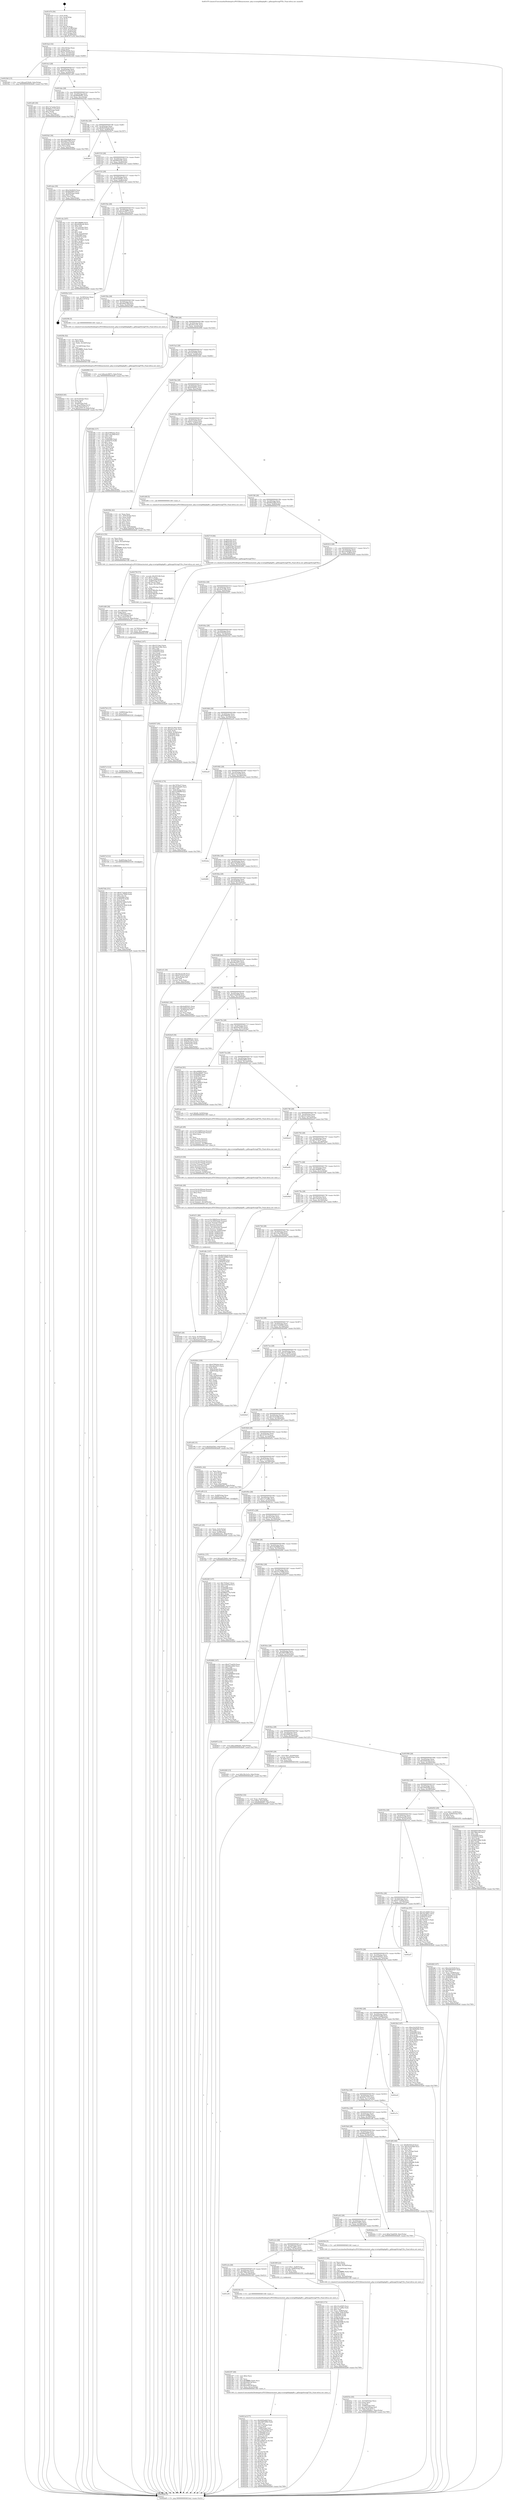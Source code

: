 digraph "0x401470" {
  label = "0x401470 (/mnt/c/Users/mathe/Desktop/tcc/POCII/binaries/extr_php-srcextgdlibgdgdft.c_gdImageStringFTEx_Final-ollvm.out::main(0))"
  labelloc = "t"
  node[shape=record]

  Entry [label="",width=0.3,height=0.3,shape=circle,fillcolor=black,style=filled]
  "0x4014a2" [label="{
     0x4014a2 [32]\l
     | [instrs]\l
     &nbsp;&nbsp;0x4014a2 \<+6\>: mov -0xbc(%rbp),%eax\l
     &nbsp;&nbsp;0x4014a8 \<+2\>: mov %eax,%ecx\l
     &nbsp;&nbsp;0x4014aa \<+6\>: sub $0x8520ebf5,%ecx\l
     &nbsp;&nbsp;0x4014b0 \<+6\>: mov %eax,-0xc0(%rbp)\l
     &nbsp;&nbsp;0x4014b6 \<+6\>: mov %ecx,-0xc4(%rbp)\l
     &nbsp;&nbsp;0x4014bc \<+6\>: je 00000000004023b0 \<main+0xf40\>\l
  }"]
  "0x4023b0" [label="{
     0x4023b0 [15]\l
     | [instrs]\l
     &nbsp;&nbsp;0x4023b0 \<+10\>: movl $0xaa033b44,-0xbc(%rbp)\l
     &nbsp;&nbsp;0x4023ba \<+5\>: jmp 0000000000402bd9 \<main+0x1769\>\l
  }"]
  "0x4014c2" [label="{
     0x4014c2 [28]\l
     | [instrs]\l
     &nbsp;&nbsp;0x4014c2 \<+5\>: jmp 00000000004014c7 \<main+0x57\>\l
     &nbsp;&nbsp;0x4014c7 \<+6\>: mov -0xc0(%rbp),%eax\l
     &nbsp;&nbsp;0x4014cd \<+5\>: sub $0x87d71230,%eax\l
     &nbsp;&nbsp;0x4014d2 \<+6\>: mov %eax,-0xc8(%rbp)\l
     &nbsp;&nbsp;0x4014d8 \<+6\>: je 0000000000401a60 \<main+0x5f0\>\l
  }"]
  Exit [label="",width=0.3,height=0.3,shape=circle,fillcolor=black,style=filled,peripheries=2]
  "0x401a60" [label="{
     0x401a60 [30]\l
     | [instrs]\l
     &nbsp;&nbsp;0x401a60 \<+5\>: mov $0x17e7a2eb,%eax\l
     &nbsp;&nbsp;0x401a65 \<+5\>: mov $0x645c7135,%ecx\l
     &nbsp;&nbsp;0x401a6a \<+3\>: mov -0x34(%rbp),%edx\l
     &nbsp;&nbsp;0x401a6d \<+3\>: cmp $0x2,%edx\l
     &nbsp;&nbsp;0x401a70 \<+3\>: cmovne %ecx,%eax\l
     &nbsp;&nbsp;0x401a73 \<+6\>: mov %eax,-0xbc(%rbp)\l
     &nbsp;&nbsp;0x401a79 \<+5\>: jmp 0000000000402bd9 \<main+0x1769\>\l
  }"]
  "0x4014de" [label="{
     0x4014de [28]\l
     | [instrs]\l
     &nbsp;&nbsp;0x4014de \<+5\>: jmp 00000000004014e3 \<main+0x73\>\l
     &nbsp;&nbsp;0x4014e3 \<+6\>: mov -0xc0(%rbp),%eax\l
     &nbsp;&nbsp;0x4014e9 \<+5\>: sub $0x89d9e897,%eax\l
     &nbsp;&nbsp;0x4014ee \<+6\>: mov %eax,-0xcc(%rbp)\l
     &nbsp;&nbsp;0x4014f4 \<+6\>: je 00000000004025d2 \<main+0x1162\>\l
  }"]
  "0x402bd9" [label="{
     0x402bd9 [5]\l
     | [instrs]\l
     &nbsp;&nbsp;0x402bd9 \<+5\>: jmp 00000000004014a2 \<main+0x32\>\l
  }"]
  "0x401470" [label="{
     0x401470 [50]\l
     | [instrs]\l
     &nbsp;&nbsp;0x401470 \<+1\>: push %rbp\l
     &nbsp;&nbsp;0x401471 \<+3\>: mov %rsp,%rbp\l
     &nbsp;&nbsp;0x401474 \<+2\>: push %r15\l
     &nbsp;&nbsp;0x401476 \<+2\>: push %r14\l
     &nbsp;&nbsp;0x401478 \<+2\>: push %r13\l
     &nbsp;&nbsp;0x40147a \<+2\>: push %r12\l
     &nbsp;&nbsp;0x40147c \<+1\>: push %rbx\l
     &nbsp;&nbsp;0x40147d \<+7\>: sub $0x1c8,%rsp\l
     &nbsp;&nbsp;0x401484 \<+7\>: movl $0x0,-0x38(%rbp)\l
     &nbsp;&nbsp;0x40148b \<+3\>: mov %edi,-0x3c(%rbp)\l
     &nbsp;&nbsp;0x40148e \<+4\>: mov %rsi,-0x48(%rbp)\l
     &nbsp;&nbsp;0x401492 \<+3\>: mov -0x3c(%rbp),%edi\l
     &nbsp;&nbsp;0x401495 \<+3\>: mov %edi,-0x34(%rbp)\l
     &nbsp;&nbsp;0x401498 \<+10\>: movl $0x87d71230,-0xbc(%rbp)\l
  }"]
  "0x4027db" [label="{
     0x4027db [151]\l
     | [instrs]\l
     &nbsp;&nbsp;0x4027db \<+5\>: mov $0x477eab5d,%eax\l
     &nbsp;&nbsp;0x4027e0 \<+5\>: mov $0x25a7599d,%edx\l
     &nbsp;&nbsp;0x4027e5 \<+3\>: mov $0x1,%r11b\l
     &nbsp;&nbsp;0x4027e8 \<+7\>: mov 0x405060,%esi\l
     &nbsp;&nbsp;0x4027ef \<+8\>: mov 0x405070,%r8d\l
     &nbsp;&nbsp;0x4027f7 \<+3\>: mov %esi,%r9d\l
     &nbsp;&nbsp;0x4027fa \<+7\>: sub $0x45413b0d,%r9d\l
     &nbsp;&nbsp;0x402801 \<+4\>: sub $0x1,%r9d\l
     &nbsp;&nbsp;0x402805 \<+7\>: add $0x45413b0d,%r9d\l
     &nbsp;&nbsp;0x40280c \<+4\>: imul %r9d,%esi\l
     &nbsp;&nbsp;0x402810 \<+3\>: and $0x1,%esi\l
     &nbsp;&nbsp;0x402813 \<+3\>: cmp $0x0,%esi\l
     &nbsp;&nbsp;0x402816 \<+3\>: sete %bl\l
     &nbsp;&nbsp;0x402819 \<+4\>: cmp $0xa,%r8d\l
     &nbsp;&nbsp;0x40281d \<+4\>: setl %r14b\l
     &nbsp;&nbsp;0x402821 \<+3\>: mov %bl,%r15b\l
     &nbsp;&nbsp;0x402824 \<+4\>: xor $0xff,%r15b\l
     &nbsp;&nbsp;0x402828 \<+3\>: mov %r14b,%r12b\l
     &nbsp;&nbsp;0x40282b \<+4\>: xor $0xff,%r12b\l
     &nbsp;&nbsp;0x40282f \<+4\>: xor $0x0,%r11b\l
     &nbsp;&nbsp;0x402833 \<+3\>: mov %r15b,%r13b\l
     &nbsp;&nbsp;0x402836 \<+4\>: and $0x0,%r13b\l
     &nbsp;&nbsp;0x40283a \<+3\>: and %r11b,%bl\l
     &nbsp;&nbsp;0x40283d \<+3\>: mov %r12b,%cl\l
     &nbsp;&nbsp;0x402840 \<+3\>: and $0x0,%cl\l
     &nbsp;&nbsp;0x402843 \<+3\>: and %r11b,%r14b\l
     &nbsp;&nbsp;0x402846 \<+3\>: or %bl,%r13b\l
     &nbsp;&nbsp;0x402849 \<+3\>: or %r14b,%cl\l
     &nbsp;&nbsp;0x40284c \<+3\>: xor %cl,%r13b\l
     &nbsp;&nbsp;0x40284f \<+3\>: or %r12b,%r15b\l
     &nbsp;&nbsp;0x402852 \<+4\>: xor $0xff,%r15b\l
     &nbsp;&nbsp;0x402856 \<+4\>: or $0x0,%r11b\l
     &nbsp;&nbsp;0x40285a \<+3\>: and %r11b,%r15b\l
     &nbsp;&nbsp;0x40285d \<+3\>: or %r15b,%r13b\l
     &nbsp;&nbsp;0x402860 \<+4\>: test $0x1,%r13b\l
     &nbsp;&nbsp;0x402864 \<+3\>: cmovne %edx,%eax\l
     &nbsp;&nbsp;0x402867 \<+6\>: mov %eax,-0xbc(%rbp)\l
     &nbsp;&nbsp;0x40286d \<+5\>: jmp 0000000000402bd9 \<main+0x1769\>\l
  }"]
  "0x4025d2" [label="{
     0x4025d2 [36]\l
     | [instrs]\l
     &nbsp;&nbsp;0x4025d2 \<+5\>: mov $0x218e96d8,%eax\l
     &nbsp;&nbsp;0x4025d7 \<+5\>: mov $0xa84d790f,%ecx\l
     &nbsp;&nbsp;0x4025dc \<+6\>: mov -0xac(%rbp),%edx\l
     &nbsp;&nbsp;0x4025e2 \<+6\>: cmp -0xa0(%rbp),%edx\l
     &nbsp;&nbsp;0x4025e8 \<+3\>: cmovl %ecx,%eax\l
     &nbsp;&nbsp;0x4025eb \<+6\>: mov %eax,-0xbc(%rbp)\l
     &nbsp;&nbsp;0x4025f1 \<+5\>: jmp 0000000000402bd9 \<main+0x1769\>\l
  }"]
  "0x4014fa" [label="{
     0x4014fa [28]\l
     | [instrs]\l
     &nbsp;&nbsp;0x4014fa \<+5\>: jmp 00000000004014ff \<main+0x8f\>\l
     &nbsp;&nbsp;0x4014ff \<+6\>: mov -0xc0(%rbp),%eax\l
     &nbsp;&nbsp;0x401505 \<+5\>: sub $0x8b5542a9,%eax\l
     &nbsp;&nbsp;0x40150a \<+6\>: mov %eax,-0xd0(%rbp)\l
     &nbsp;&nbsp;0x401510 \<+6\>: je 00000000004029c7 \<main+0x1557\>\l
  }"]
  "0x4027cf" [label="{
     0x4027cf [12]\l
     | [instrs]\l
     &nbsp;&nbsp;0x4027cf \<+7\>: mov -0xa8(%rbp),%rdi\l
     &nbsp;&nbsp;0x4027d6 \<+5\>: call 0000000000401030 \<free@plt\>\l
     | [calls]\l
     &nbsp;&nbsp;0x401030 \{1\} (unknown)\l
  }"]
  "0x4029c7" [label="{
     0x4029c7\l
  }", style=dashed]
  "0x401516" [label="{
     0x401516 [28]\l
     | [instrs]\l
     &nbsp;&nbsp;0x401516 \<+5\>: jmp 000000000040151b \<main+0xab\>\l
     &nbsp;&nbsp;0x40151b \<+6\>: mov -0xc0(%rbp),%eax\l
     &nbsp;&nbsp;0x401521 \<+5\>: sub $0x90f3e54c,%eax\l
     &nbsp;&nbsp;0x401526 \<+6\>: mov %eax,-0xd4(%rbp)\l
     &nbsp;&nbsp;0x40152c \<+6\>: je 0000000000401abe \<main+0x64e\>\l
  }"]
  "0x4027c3" [label="{
     0x4027c3 [12]\l
     | [instrs]\l
     &nbsp;&nbsp;0x4027c3 \<+7\>: mov -0x98(%rbp),%rdi\l
     &nbsp;&nbsp;0x4027ca \<+5\>: call 0000000000401030 \<free@plt\>\l
     | [calls]\l
     &nbsp;&nbsp;0x401030 \{1\} (unknown)\l
  }"]
  "0x401abe" [label="{
     0x401abe [30]\l
     | [instrs]\l
     &nbsp;&nbsp;0x401abe \<+5\>: mov $0xe3da9d34,%eax\l
     &nbsp;&nbsp;0x401ac3 \<+5\>: mov $0xfb0af603,%ecx\l
     &nbsp;&nbsp;0x401ac8 \<+3\>: mov -0x30(%rbp),%edx\l
     &nbsp;&nbsp;0x401acb \<+3\>: cmp $0x0,%edx\l
     &nbsp;&nbsp;0x401ace \<+3\>: cmove %ecx,%eax\l
     &nbsp;&nbsp;0x401ad1 \<+6\>: mov %eax,-0xbc(%rbp)\l
     &nbsp;&nbsp;0x401ad7 \<+5\>: jmp 0000000000402bd9 \<main+0x1769\>\l
  }"]
  "0x401532" [label="{
     0x401532 [28]\l
     | [instrs]\l
     &nbsp;&nbsp;0x401532 \<+5\>: jmp 0000000000401537 \<main+0xc7\>\l
     &nbsp;&nbsp;0x401537 \<+6\>: mov -0xc0(%rbp),%eax\l
     &nbsp;&nbsp;0x40153d \<+5\>: sub $0x9e266607,%eax\l
     &nbsp;&nbsp;0x401542 \<+6\>: mov %eax,-0xd8(%rbp)\l
     &nbsp;&nbsp;0x401548 \<+6\>: je 0000000000401c4a \<main+0x7da\>\l
  }"]
  "0x4027b4" [label="{
     0x4027b4 [15]\l
     | [instrs]\l
     &nbsp;&nbsp;0x4027b4 \<+7\>: mov -0x88(%rbp),%rcx\l
     &nbsp;&nbsp;0x4027bb \<+3\>: mov %rcx,%rdi\l
     &nbsp;&nbsp;0x4027be \<+5\>: call 0000000000401030 \<free@plt\>\l
     | [calls]\l
     &nbsp;&nbsp;0x401030 \{1\} (unknown)\l
  }"]
  "0x401c4a" [label="{
     0x401c4a [167]\l
     | [instrs]\l
     &nbsp;&nbsp;0x401c4a \<+5\>: mov $0xcd68f00,%eax\l
     &nbsp;&nbsp;0x401c4f \<+5\>: mov $0xe428fc46,%ecx\l
     &nbsp;&nbsp;0x401c54 \<+2\>: mov $0x1,%dl\l
     &nbsp;&nbsp;0x401c56 \<+3\>: mov -0x7c(%rbp),%esi\l
     &nbsp;&nbsp;0x401c59 \<+3\>: cmp -0x70(%rbp),%esi\l
     &nbsp;&nbsp;0x401c5c \<+4\>: setl %dil\l
     &nbsp;&nbsp;0x401c60 \<+4\>: and $0x1,%dil\l
     &nbsp;&nbsp;0x401c64 \<+4\>: mov %dil,-0x2a(%rbp)\l
     &nbsp;&nbsp;0x401c68 \<+7\>: mov 0x405060,%esi\l
     &nbsp;&nbsp;0x401c6f \<+8\>: mov 0x405070,%r8d\l
     &nbsp;&nbsp;0x401c77 \<+3\>: mov %esi,%r9d\l
     &nbsp;&nbsp;0x401c7a \<+7\>: sub $0x76759b21,%r9d\l
     &nbsp;&nbsp;0x401c81 \<+4\>: sub $0x1,%r9d\l
     &nbsp;&nbsp;0x401c85 \<+7\>: add $0x76759b21,%r9d\l
     &nbsp;&nbsp;0x401c8c \<+4\>: imul %r9d,%esi\l
     &nbsp;&nbsp;0x401c90 \<+3\>: and $0x1,%esi\l
     &nbsp;&nbsp;0x401c93 \<+3\>: cmp $0x0,%esi\l
     &nbsp;&nbsp;0x401c96 \<+4\>: sete %dil\l
     &nbsp;&nbsp;0x401c9a \<+4\>: cmp $0xa,%r8d\l
     &nbsp;&nbsp;0x401c9e \<+4\>: setl %r10b\l
     &nbsp;&nbsp;0x401ca2 \<+3\>: mov %dil,%r11b\l
     &nbsp;&nbsp;0x401ca5 \<+4\>: xor $0xff,%r11b\l
     &nbsp;&nbsp;0x401ca9 \<+3\>: mov %r10b,%bl\l
     &nbsp;&nbsp;0x401cac \<+3\>: xor $0xff,%bl\l
     &nbsp;&nbsp;0x401caf \<+3\>: xor $0x1,%dl\l
     &nbsp;&nbsp;0x401cb2 \<+3\>: mov %r11b,%r14b\l
     &nbsp;&nbsp;0x401cb5 \<+4\>: and $0xff,%r14b\l
     &nbsp;&nbsp;0x401cb9 \<+3\>: and %dl,%dil\l
     &nbsp;&nbsp;0x401cbc \<+3\>: mov %bl,%r15b\l
     &nbsp;&nbsp;0x401cbf \<+4\>: and $0xff,%r15b\l
     &nbsp;&nbsp;0x401cc3 \<+3\>: and %dl,%r10b\l
     &nbsp;&nbsp;0x401cc6 \<+3\>: or %dil,%r14b\l
     &nbsp;&nbsp;0x401cc9 \<+3\>: or %r10b,%r15b\l
     &nbsp;&nbsp;0x401ccc \<+3\>: xor %r15b,%r14b\l
     &nbsp;&nbsp;0x401ccf \<+3\>: or %bl,%r11b\l
     &nbsp;&nbsp;0x401cd2 \<+4\>: xor $0xff,%r11b\l
     &nbsp;&nbsp;0x401cd6 \<+3\>: or $0x1,%dl\l
     &nbsp;&nbsp;0x401cd9 \<+3\>: and %dl,%r11b\l
     &nbsp;&nbsp;0x401cdc \<+3\>: or %r11b,%r14b\l
     &nbsp;&nbsp;0x401cdf \<+4\>: test $0x1,%r14b\l
     &nbsp;&nbsp;0x401ce3 \<+3\>: cmovne %ecx,%eax\l
     &nbsp;&nbsp;0x401ce6 \<+6\>: mov %eax,-0xbc(%rbp)\l
     &nbsp;&nbsp;0x401cec \<+5\>: jmp 0000000000402bd9 \<main+0x1769\>\l
  }"]
  "0x40154e" [label="{
     0x40154e [28]\l
     | [instrs]\l
     &nbsp;&nbsp;0x40154e \<+5\>: jmp 0000000000401553 \<main+0xe3\>\l
     &nbsp;&nbsp;0x401553 \<+6\>: mov -0xc0(%rbp),%eax\l
     &nbsp;&nbsp;0x401559 \<+5\>: sub $0xa2e38973,%eax\l
     &nbsp;&nbsp;0x40155e \<+6\>: mov %eax,-0xdc(%rbp)\l
     &nbsp;&nbsp;0x401564 \<+6\>: je 00000000004029a3 \<main+0x1533\>\l
  }"]
  "0x4027a2" [label="{
     0x4027a2 [18]\l
     | [instrs]\l
     &nbsp;&nbsp;0x4027a2 \<+4\>: mov -0x78(%rbp),%rcx\l
     &nbsp;&nbsp;0x4027a6 \<+3\>: mov %rcx,%rdi\l
     &nbsp;&nbsp;0x4027a9 \<+6\>: mov %eax,-0x1c4(%rbp)\l
     &nbsp;&nbsp;0x4027af \<+5\>: call 0000000000401030 \<free@plt\>\l
     | [calls]\l
     &nbsp;&nbsp;0x401030 \{1\} (unknown)\l
  }"]
  "0x4029a3" [label="{
     0x4029a3 [21]\l
     | [instrs]\l
     &nbsp;&nbsp;0x4029a3 \<+3\>: mov -0x38(%rbp),%eax\l
     &nbsp;&nbsp;0x4029a6 \<+7\>: add $0x1c8,%rsp\l
     &nbsp;&nbsp;0x4029ad \<+1\>: pop %rbx\l
     &nbsp;&nbsp;0x4029ae \<+2\>: pop %r12\l
     &nbsp;&nbsp;0x4029b0 \<+2\>: pop %r13\l
     &nbsp;&nbsp;0x4029b2 \<+2\>: pop %r14\l
     &nbsp;&nbsp;0x4029b4 \<+2\>: pop %r15\l
     &nbsp;&nbsp;0x4029b6 \<+1\>: pop %rbp\l
     &nbsp;&nbsp;0x4029b7 \<+1\>: ret\l
  }"]
  "0x40156a" [label="{
     0x40156a [28]\l
     | [instrs]\l
     &nbsp;&nbsp;0x40156a \<+5\>: jmp 000000000040156f \<main+0xff\>\l
     &nbsp;&nbsp;0x40156f \<+6\>: mov -0xc0(%rbp),%eax\l
     &nbsp;&nbsp;0x401575 \<+5\>: sub $0xa84d790f,%eax\l
     &nbsp;&nbsp;0x40157a \<+6\>: mov %eax,-0xe0(%rbp)\l
     &nbsp;&nbsp;0x401580 \<+6\>: je 00000000004025f6 \<main+0x1186\>\l
  }"]
  "0x402759" [label="{
     0x402759 [73]\l
     | [instrs]\l
     &nbsp;&nbsp;0x402759 \<+10\>: movabs $0x403106,%rdi\l
     &nbsp;&nbsp;0x402763 \<+5\>: mov $0x1a,%edx\l
     &nbsp;&nbsp;0x402768 \<+7\>: mov %rax,-0xb8(%rbp)\l
     &nbsp;&nbsp;0x40276f \<+7\>: mov -0xb8(%rbp),%rax\l
     &nbsp;&nbsp;0x402776 \<+3\>: movsbl (%rax),%eax\l
     &nbsp;&nbsp;0x402779 \<+6\>: mov %edx,-0x1c0(%rbp)\l
     &nbsp;&nbsp;0x40277f \<+1\>: cltd\l
     &nbsp;&nbsp;0x402780 \<+7\>: mov -0x1c0(%rbp),%r8d\l
     &nbsp;&nbsp;0x402787 \<+3\>: idiv %r8d\l
     &nbsp;&nbsp;0x40278a \<+6\>: add $0x8788a26a,%edx\l
     &nbsp;&nbsp;0x402790 \<+3\>: add $0x61,%edx\l
     &nbsp;&nbsp;0x402793 \<+6\>: sub $0x8788a26a,%edx\l
     &nbsp;&nbsp;0x402799 \<+2\>: mov %edx,%esi\l
     &nbsp;&nbsp;0x40279b \<+2\>: mov $0x0,%al\l
     &nbsp;&nbsp;0x40279d \<+5\>: call 0000000000401040 \<printf@plt\>\l
     | [calls]\l
     &nbsp;&nbsp;0x401040 \{1\} (unknown)\l
  }"]
  "0x4025f6" [label="{
     0x4025f6 [5]\l
     | [instrs]\l
     &nbsp;&nbsp;0x4025f6 \<+5\>: call 0000000000401160 \<next_i\>\l
     | [calls]\l
     &nbsp;&nbsp;0x401160 \{1\} (/mnt/c/Users/mathe/Desktop/tcc/POCII/binaries/extr_php-srcextgdlibgdgdft.c_gdImageStringFTEx_Final-ollvm.out::next_i)\l
  }"]
  "0x401586" [label="{
     0x401586 [28]\l
     | [instrs]\l
     &nbsp;&nbsp;0x401586 \<+5\>: jmp 000000000040158b \<main+0x11b\>\l
     &nbsp;&nbsp;0x40158b \<+6\>: mov -0xc0(%rbp),%eax\l
     &nbsp;&nbsp;0x401591 \<+5\>: sub $0xa931ac0c,%eax\l
     &nbsp;&nbsp;0x401596 \<+6\>: mov %eax,-0xe4(%rbp)\l
     &nbsp;&nbsp;0x40159c \<+6\>: je 0000000000402994 \<main+0x1524\>\l
  }"]
  "0x40262f" [label="{
     0x40262f [45]\l
     | [instrs]\l
     &nbsp;&nbsp;0x40262f \<+6\>: mov -0x1bc(%rbp),%ecx\l
     &nbsp;&nbsp;0x402635 \<+3\>: imul %eax,%ecx\l
     &nbsp;&nbsp;0x402638 \<+3\>: mov %cl,%r8b\l
     &nbsp;&nbsp;0x40263b \<+7\>: mov -0xa8(%rbp),%r9\l
     &nbsp;&nbsp;0x402642 \<+7\>: movslq -0xac(%rbp),%r10\l
     &nbsp;&nbsp;0x402649 \<+4\>: mov %r8b,(%r9,%r10,1)\l
     &nbsp;&nbsp;0x40264d \<+10\>: movl $0x167f7c7f,-0xbc(%rbp)\l
     &nbsp;&nbsp;0x402657 \<+5\>: jmp 0000000000402bd9 \<main+0x1769\>\l
  }"]
  "0x402994" [label="{
     0x402994 [15]\l
     | [instrs]\l
     &nbsp;&nbsp;0x402994 \<+10\>: movl $0xa2e38973,-0xbc(%rbp)\l
     &nbsp;&nbsp;0x40299e \<+5\>: jmp 0000000000402bd9 \<main+0x1769\>\l
  }"]
  "0x4015a2" [label="{
     0x4015a2 [28]\l
     | [instrs]\l
     &nbsp;&nbsp;0x4015a2 \<+5\>: jmp 00000000004015a7 \<main+0x137\>\l
     &nbsp;&nbsp;0x4015a7 \<+6\>: mov -0xc0(%rbp),%eax\l
     &nbsp;&nbsp;0x4015ad \<+5\>: sub $0xaa033b44,%eax\l
     &nbsp;&nbsp;0x4015b2 \<+6\>: mov %eax,-0xe8(%rbp)\l
     &nbsp;&nbsp;0x4015b8 \<+6\>: je 0000000000401fdb \<main+0xb6b\>\l
  }"]
  "0x4025fb" [label="{
     0x4025fb [52]\l
     | [instrs]\l
     &nbsp;&nbsp;0x4025fb \<+2\>: xor %ecx,%ecx\l
     &nbsp;&nbsp;0x4025fd \<+5\>: mov $0x2,%edx\l
     &nbsp;&nbsp;0x402602 \<+6\>: mov %edx,-0x1b8(%rbp)\l
     &nbsp;&nbsp;0x402608 \<+1\>: cltd\l
     &nbsp;&nbsp;0x402609 \<+6\>: mov -0x1b8(%rbp),%esi\l
     &nbsp;&nbsp;0x40260f \<+2\>: idiv %esi\l
     &nbsp;&nbsp;0x402611 \<+6\>: imul $0xfffffffe,%edx,%edx\l
     &nbsp;&nbsp;0x402617 \<+2\>: mov %ecx,%edi\l
     &nbsp;&nbsp;0x402619 \<+2\>: sub %edx,%edi\l
     &nbsp;&nbsp;0x40261b \<+2\>: mov %ecx,%edx\l
     &nbsp;&nbsp;0x40261d \<+3\>: sub $0x1,%edx\l
     &nbsp;&nbsp;0x402620 \<+2\>: add %edx,%edi\l
     &nbsp;&nbsp;0x402622 \<+2\>: sub %edi,%ecx\l
     &nbsp;&nbsp;0x402624 \<+6\>: mov %ecx,-0x1bc(%rbp)\l
     &nbsp;&nbsp;0x40262a \<+5\>: call 0000000000401160 \<next_i\>\l
     | [calls]\l
     &nbsp;&nbsp;0x401160 \{1\} (/mnt/c/Users/mathe/Desktop/tcc/POCII/binaries/extr_php-srcextgdlibgdgdft.c_gdImageStringFTEx_Final-ollvm.out::next_i)\l
  }"]
  "0x401fdb" [label="{
     0x401fdb [137]\l
     | [instrs]\l
     &nbsp;&nbsp;0x401fdb \<+5\>: mov $0xd7f942da,%eax\l
     &nbsp;&nbsp;0x401fe0 \<+5\>: mov $0x130a394f,%ecx\l
     &nbsp;&nbsp;0x401fe5 \<+2\>: mov $0x1,%dl\l
     &nbsp;&nbsp;0x401fe7 \<+2\>: xor %esi,%esi\l
     &nbsp;&nbsp;0x401fe9 \<+7\>: mov 0x405060,%edi\l
     &nbsp;&nbsp;0x401ff0 \<+8\>: mov 0x405070,%r8d\l
     &nbsp;&nbsp;0x401ff8 \<+3\>: sub $0x1,%esi\l
     &nbsp;&nbsp;0x401ffb \<+3\>: mov %edi,%r9d\l
     &nbsp;&nbsp;0x401ffe \<+3\>: add %esi,%r9d\l
     &nbsp;&nbsp;0x402001 \<+4\>: imul %r9d,%edi\l
     &nbsp;&nbsp;0x402005 \<+3\>: and $0x1,%edi\l
     &nbsp;&nbsp;0x402008 \<+3\>: cmp $0x0,%edi\l
     &nbsp;&nbsp;0x40200b \<+4\>: sete %r10b\l
     &nbsp;&nbsp;0x40200f \<+4\>: cmp $0xa,%r8d\l
     &nbsp;&nbsp;0x402013 \<+4\>: setl %r11b\l
     &nbsp;&nbsp;0x402017 \<+3\>: mov %r10b,%bl\l
     &nbsp;&nbsp;0x40201a \<+3\>: xor $0xff,%bl\l
     &nbsp;&nbsp;0x40201d \<+3\>: mov %r11b,%r14b\l
     &nbsp;&nbsp;0x402020 \<+4\>: xor $0xff,%r14b\l
     &nbsp;&nbsp;0x402024 \<+3\>: xor $0x0,%dl\l
     &nbsp;&nbsp;0x402027 \<+3\>: mov %bl,%r15b\l
     &nbsp;&nbsp;0x40202a \<+4\>: and $0x0,%r15b\l
     &nbsp;&nbsp;0x40202e \<+3\>: and %dl,%r10b\l
     &nbsp;&nbsp;0x402031 \<+3\>: mov %r14b,%r12b\l
     &nbsp;&nbsp;0x402034 \<+4\>: and $0x0,%r12b\l
     &nbsp;&nbsp;0x402038 \<+3\>: and %dl,%r11b\l
     &nbsp;&nbsp;0x40203b \<+3\>: or %r10b,%r15b\l
     &nbsp;&nbsp;0x40203e \<+3\>: or %r11b,%r12b\l
     &nbsp;&nbsp;0x402041 \<+3\>: xor %r12b,%r15b\l
     &nbsp;&nbsp;0x402044 \<+3\>: or %r14b,%bl\l
     &nbsp;&nbsp;0x402047 \<+3\>: xor $0xff,%bl\l
     &nbsp;&nbsp;0x40204a \<+3\>: or $0x0,%dl\l
     &nbsp;&nbsp;0x40204d \<+2\>: and %dl,%bl\l
     &nbsp;&nbsp;0x40204f \<+3\>: or %bl,%r15b\l
     &nbsp;&nbsp;0x402052 \<+4\>: test $0x1,%r15b\l
     &nbsp;&nbsp;0x402056 \<+3\>: cmovne %ecx,%eax\l
     &nbsp;&nbsp;0x402059 \<+6\>: mov %eax,-0xbc(%rbp)\l
     &nbsp;&nbsp;0x40205f \<+5\>: jmp 0000000000402bd9 \<main+0x1769\>\l
  }"]
  "0x4015be" [label="{
     0x4015be [28]\l
     | [instrs]\l
     &nbsp;&nbsp;0x4015be \<+5\>: jmp 00000000004015c3 \<main+0x153\>\l
     &nbsp;&nbsp;0x4015c3 \<+6\>: mov -0xc0(%rbp),%eax\l
     &nbsp;&nbsp;0x4015c9 \<+5\>: sub $0xb45fd9e1,%eax\l
     &nbsp;&nbsp;0x4015ce \<+6\>: mov %eax,-0xec(%rbp)\l
     &nbsp;&nbsp;0x4015d4 \<+6\>: je 000000000040256b \<main+0x10fb\>\l
  }"]
  "0x4025b2" [label="{
     0x4025b2 [32]\l
     | [instrs]\l
     &nbsp;&nbsp;0x4025b2 \<+7\>: mov %rax,-0xa8(%rbp)\l
     &nbsp;&nbsp;0x4025b9 \<+10\>: movl $0x0,-0xac(%rbp)\l
     &nbsp;&nbsp;0x4025c3 \<+10\>: movl $0x89d9e897,-0xbc(%rbp)\l
     &nbsp;&nbsp;0x4025cd \<+5\>: jmp 0000000000402bd9 \<main+0x1769\>\l
  }"]
  "0x40256b" [label="{
     0x40256b [42]\l
     | [instrs]\l
     &nbsp;&nbsp;0x40256b \<+2\>: xor %eax,%eax\l
     &nbsp;&nbsp;0x40256d \<+6\>: mov -0x9c(%rbp),%ecx\l
     &nbsp;&nbsp;0x402573 \<+2\>: mov %eax,%edx\l
     &nbsp;&nbsp;0x402575 \<+2\>: sub %ecx,%edx\l
     &nbsp;&nbsp;0x402577 \<+2\>: mov %eax,%ecx\l
     &nbsp;&nbsp;0x402579 \<+3\>: sub $0x1,%ecx\l
     &nbsp;&nbsp;0x40257c \<+2\>: add %ecx,%edx\l
     &nbsp;&nbsp;0x40257e \<+2\>: sub %edx,%eax\l
     &nbsp;&nbsp;0x402580 \<+6\>: mov %eax,-0x9c(%rbp)\l
     &nbsp;&nbsp;0x402586 \<+10\>: movl $0xe7ded038,-0xbc(%rbp)\l
     &nbsp;&nbsp;0x402590 \<+5\>: jmp 0000000000402bd9 \<main+0x1769\>\l
  }"]
  "0x4015da" [label="{
     0x4015da [28]\l
     | [instrs]\l
     &nbsp;&nbsp;0x4015da \<+5\>: jmp 00000000004015df \<main+0x16f\>\l
     &nbsp;&nbsp;0x4015df \<+6\>: mov -0xc0(%rbp),%eax\l
     &nbsp;&nbsp;0x4015e5 \<+5\>: sub $0xb7a1fa33,%eax\l
     &nbsp;&nbsp;0x4015ea \<+6\>: mov %eax,-0xf0(%rbp)\l
     &nbsp;&nbsp;0x4015f0 \<+6\>: je 0000000000401d0f \<main+0x89f\>\l
  }"]
  "0x40253e" [label="{
     0x40253e [45]\l
     | [instrs]\l
     &nbsp;&nbsp;0x40253e \<+6\>: mov -0x1b4(%rbp),%ecx\l
     &nbsp;&nbsp;0x402544 \<+3\>: imul %eax,%ecx\l
     &nbsp;&nbsp;0x402547 \<+3\>: mov %cl,%dil\l
     &nbsp;&nbsp;0x40254a \<+7\>: mov -0x98(%rbp),%r8\l
     &nbsp;&nbsp;0x402551 \<+7\>: movslq -0x9c(%rbp),%r9\l
     &nbsp;&nbsp;0x402558 \<+4\>: mov %dil,(%r8,%r9,1)\l
     &nbsp;&nbsp;0x40255c \<+10\>: movl $0xb45fd9e1,-0xbc(%rbp)\l
     &nbsp;&nbsp;0x402566 \<+5\>: jmp 0000000000402bd9 \<main+0x1769\>\l
  }"]
  "0x401d0f" [label="{
     0x401d0f [5]\l
     | [instrs]\l
     &nbsp;&nbsp;0x401d0f \<+5\>: call 0000000000401160 \<next_i\>\l
     | [calls]\l
     &nbsp;&nbsp;0x401160 \{1\} (/mnt/c/Users/mathe/Desktop/tcc/POCII/binaries/extr_php-srcextgdlibgdgdft.c_gdImageStringFTEx_Final-ollvm.out::next_i)\l
  }"]
  "0x4015f6" [label="{
     0x4015f6 [28]\l
     | [instrs]\l
     &nbsp;&nbsp;0x4015f6 \<+5\>: jmp 00000000004015fb \<main+0x18b\>\l
     &nbsp;&nbsp;0x4015fb \<+6\>: mov -0xc0(%rbp),%eax\l
     &nbsp;&nbsp;0x401601 \<+5\>: sub $0xb82e2fb4,%eax\l
     &nbsp;&nbsp;0x401606 \<+6\>: mov %eax,-0xf4(%rbp)\l
     &nbsp;&nbsp;0x40160c \<+6\>: je 0000000000402719 \<main+0x12a9\>\l
  }"]
  "0x402512" [label="{
     0x402512 [44]\l
     | [instrs]\l
     &nbsp;&nbsp;0x402512 \<+2\>: xor %ecx,%ecx\l
     &nbsp;&nbsp;0x402514 \<+5\>: mov $0x2,%edx\l
     &nbsp;&nbsp;0x402519 \<+6\>: mov %edx,-0x1b0(%rbp)\l
     &nbsp;&nbsp;0x40251f \<+1\>: cltd\l
     &nbsp;&nbsp;0x402520 \<+6\>: mov -0x1b0(%rbp),%esi\l
     &nbsp;&nbsp;0x402526 \<+2\>: idiv %esi\l
     &nbsp;&nbsp;0x402528 \<+6\>: imul $0xfffffffe,%edx,%edx\l
     &nbsp;&nbsp;0x40252e \<+3\>: sub $0x1,%ecx\l
     &nbsp;&nbsp;0x402531 \<+2\>: sub %ecx,%edx\l
     &nbsp;&nbsp;0x402533 \<+6\>: mov %edx,-0x1b4(%rbp)\l
     &nbsp;&nbsp;0x402539 \<+5\>: call 0000000000401160 \<next_i\>\l
     | [calls]\l
     &nbsp;&nbsp;0x401160 \{1\} (/mnt/c/Users/mathe/Desktop/tcc/POCII/binaries/extr_php-srcextgdlibgdgdft.c_gdImageStringFTEx_Final-ollvm.out::next_i)\l
  }"]
  "0x402719" [label="{
     0x402719 [64]\l
     | [instrs]\l
     &nbsp;&nbsp;0x402719 \<+4\>: mov -0x78(%rbp),%rdi\l
     &nbsp;&nbsp;0x40271d \<+7\>: mov -0x88(%rbp),%rsi\l
     &nbsp;&nbsp;0x402724 \<+3\>: mov -0x50(%rbp),%edx\l
     &nbsp;&nbsp;0x402727 \<+7\>: mov -0x98(%rbp),%rcx\l
     &nbsp;&nbsp;0x40272e \<+5\>: movsd -0x58(%rbp),%xmm0\l
     &nbsp;&nbsp;0x402733 \<+5\>: movsd -0x60(%rbp),%xmm1\l
     &nbsp;&nbsp;0x402738 \<+4\>: mov -0x64(%rbp),%r8d\l
     &nbsp;&nbsp;0x40273c \<+4\>: mov -0x68(%rbp),%r9d\l
     &nbsp;&nbsp;0x402740 \<+7\>: mov -0xa8(%rbp),%rax\l
     &nbsp;&nbsp;0x402747 \<+4\>: mov -0x6c(%rbp),%r10d\l
     &nbsp;&nbsp;0x40274b \<+4\>: mov %rax,(%rsp)\l
     &nbsp;&nbsp;0x40274f \<+5\>: mov %r10d,0x8(%rsp)\l
     &nbsp;&nbsp;0x402754 \<+5\>: call 0000000000401420 \<gdImageStringFTEx\>\l
     | [calls]\l
     &nbsp;&nbsp;0x401420 \{1\} (/mnt/c/Users/mathe/Desktop/tcc/POCII/binaries/extr_php-srcextgdlibgdgdft.c_gdImageStringFTEx_Final-ollvm.out::gdImageStringFTEx)\l
  }"]
  "0x401612" [label="{
     0x401612 [28]\l
     | [instrs]\l
     &nbsp;&nbsp;0x401612 \<+5\>: jmp 0000000000401617 \<main+0x1a7\>\l
     &nbsp;&nbsp;0x401617 \<+6\>: mov -0xc0(%rbp),%eax\l
     &nbsp;&nbsp;0x40161d \<+5\>: sub $0xc2094a83,%eax\l
     &nbsp;&nbsp;0x401622 \<+6\>: mov %eax,-0xf8(%rbp)\l
     &nbsp;&nbsp;0x401628 \<+6\>: je 00000000004028a4 \<main+0x1434\>\l
  }"]
  "0x40246f" [label="{
     0x40246f [107]\l
     | [instrs]\l
     &nbsp;&nbsp;0x40246f \<+5\>: mov $0xe3cb3439,%ecx\l
     &nbsp;&nbsp;0x402474 \<+5\>: mov $0x69bd45d7,%edx\l
     &nbsp;&nbsp;0x402479 \<+2\>: xor %esi,%esi\l
     &nbsp;&nbsp;0x40247b \<+7\>: mov %rax,-0x98(%rbp)\l
     &nbsp;&nbsp;0x402482 \<+10\>: movl $0x0,-0x9c(%rbp)\l
     &nbsp;&nbsp;0x40248c \<+8\>: mov 0x405060,%r8d\l
     &nbsp;&nbsp;0x402494 \<+8\>: mov 0x405070,%r9d\l
     &nbsp;&nbsp;0x40249c \<+3\>: sub $0x1,%esi\l
     &nbsp;&nbsp;0x40249f \<+3\>: mov %r8d,%r10d\l
     &nbsp;&nbsp;0x4024a2 \<+3\>: add %esi,%r10d\l
     &nbsp;&nbsp;0x4024a5 \<+4\>: imul %r10d,%r8d\l
     &nbsp;&nbsp;0x4024a9 \<+4\>: and $0x1,%r8d\l
     &nbsp;&nbsp;0x4024ad \<+4\>: cmp $0x0,%r8d\l
     &nbsp;&nbsp;0x4024b1 \<+4\>: sete %r11b\l
     &nbsp;&nbsp;0x4024b5 \<+4\>: cmp $0xa,%r9d\l
     &nbsp;&nbsp;0x4024b9 \<+3\>: setl %bl\l
     &nbsp;&nbsp;0x4024bc \<+3\>: mov %r11b,%r14b\l
     &nbsp;&nbsp;0x4024bf \<+3\>: and %bl,%r14b\l
     &nbsp;&nbsp;0x4024c2 \<+3\>: xor %bl,%r11b\l
     &nbsp;&nbsp;0x4024c5 \<+3\>: or %r11b,%r14b\l
     &nbsp;&nbsp;0x4024c8 \<+4\>: test $0x1,%r14b\l
     &nbsp;&nbsp;0x4024cc \<+3\>: cmovne %edx,%ecx\l
     &nbsp;&nbsp;0x4024cf \<+6\>: mov %ecx,-0xbc(%rbp)\l
     &nbsp;&nbsp;0x4024d5 \<+5\>: jmp 0000000000402bd9 \<main+0x1769\>\l
  }"]
  "0x4028a4" [label="{
     0x4028a4 [147]\l
     | [instrs]\l
     &nbsp;&nbsp;0x4028a4 \<+5\>: mov $0x2313da3,%eax\l
     &nbsp;&nbsp;0x4028a9 \<+5\>: mov $0xc6a5128e,%ecx\l
     &nbsp;&nbsp;0x4028ae \<+2\>: mov $0x1,%dl\l
     &nbsp;&nbsp;0x4028b0 \<+7\>: mov 0x405060,%esi\l
     &nbsp;&nbsp;0x4028b7 \<+7\>: mov 0x405070,%edi\l
     &nbsp;&nbsp;0x4028be \<+3\>: mov %esi,%r8d\l
     &nbsp;&nbsp;0x4028c1 \<+7\>: add $0xa9dd30c2,%r8d\l
     &nbsp;&nbsp;0x4028c8 \<+4\>: sub $0x1,%r8d\l
     &nbsp;&nbsp;0x4028cc \<+7\>: sub $0xa9dd30c2,%r8d\l
     &nbsp;&nbsp;0x4028d3 \<+4\>: imul %r8d,%esi\l
     &nbsp;&nbsp;0x4028d7 \<+3\>: and $0x1,%esi\l
     &nbsp;&nbsp;0x4028da \<+3\>: cmp $0x0,%esi\l
     &nbsp;&nbsp;0x4028dd \<+4\>: sete %r9b\l
     &nbsp;&nbsp;0x4028e1 \<+3\>: cmp $0xa,%edi\l
     &nbsp;&nbsp;0x4028e4 \<+4\>: setl %r10b\l
     &nbsp;&nbsp;0x4028e8 \<+3\>: mov %r9b,%r11b\l
     &nbsp;&nbsp;0x4028eb \<+4\>: xor $0xff,%r11b\l
     &nbsp;&nbsp;0x4028ef \<+3\>: mov %r10b,%bl\l
     &nbsp;&nbsp;0x4028f2 \<+3\>: xor $0xff,%bl\l
     &nbsp;&nbsp;0x4028f5 \<+3\>: xor $0x0,%dl\l
     &nbsp;&nbsp;0x4028f8 \<+3\>: mov %r11b,%r14b\l
     &nbsp;&nbsp;0x4028fb \<+4\>: and $0x0,%r14b\l
     &nbsp;&nbsp;0x4028ff \<+3\>: and %dl,%r9b\l
     &nbsp;&nbsp;0x402902 \<+3\>: mov %bl,%r15b\l
     &nbsp;&nbsp;0x402905 \<+4\>: and $0x0,%r15b\l
     &nbsp;&nbsp;0x402909 \<+3\>: and %dl,%r10b\l
     &nbsp;&nbsp;0x40290c \<+3\>: or %r9b,%r14b\l
     &nbsp;&nbsp;0x40290f \<+3\>: or %r10b,%r15b\l
     &nbsp;&nbsp;0x402912 \<+3\>: xor %r15b,%r14b\l
     &nbsp;&nbsp;0x402915 \<+3\>: or %bl,%r11b\l
     &nbsp;&nbsp;0x402918 \<+4\>: xor $0xff,%r11b\l
     &nbsp;&nbsp;0x40291c \<+3\>: or $0x0,%dl\l
     &nbsp;&nbsp;0x40291f \<+3\>: and %dl,%r11b\l
     &nbsp;&nbsp;0x402922 \<+3\>: or %r11b,%r14b\l
     &nbsp;&nbsp;0x402925 \<+4\>: test $0x1,%r14b\l
     &nbsp;&nbsp;0x402929 \<+3\>: cmovne %ecx,%eax\l
     &nbsp;&nbsp;0x40292c \<+6\>: mov %eax,-0xbc(%rbp)\l
     &nbsp;&nbsp;0x402932 \<+5\>: jmp 0000000000402bd9 \<main+0x1769\>\l
  }"]
  "0x40162e" [label="{
     0x40162e [28]\l
     | [instrs]\l
     &nbsp;&nbsp;0x40162e \<+5\>: jmp 0000000000401633 \<main+0x1c3\>\l
     &nbsp;&nbsp;0x401633 \<+6\>: mov -0xc0(%rbp),%eax\l
     &nbsp;&nbsp;0x401639 \<+5\>: sub $0xc6a5128e,%eax\l
     &nbsp;&nbsp;0x40163e \<+6\>: mov %eax,-0xfc(%rbp)\l
     &nbsp;&nbsp;0x401644 \<+6\>: je 0000000000402937 \<main+0x14c7\>\l
  }"]
  "0x4021af" [label="{
     0x4021af [177]\l
     | [instrs]\l
     &nbsp;&nbsp;0x4021af \<+5\>: mov $0x6405adb9,%ecx\l
     &nbsp;&nbsp;0x4021b4 \<+5\>: mov $0x2687298d,%edx\l
     &nbsp;&nbsp;0x4021b9 \<+3\>: mov $0x1,%sil\l
     &nbsp;&nbsp;0x4021bc \<+6\>: mov -0x1ac(%rbp),%edi\l
     &nbsp;&nbsp;0x4021c2 \<+3\>: imul %eax,%edi\l
     &nbsp;&nbsp;0x4021c5 \<+7\>: mov -0x88(%rbp),%r8\l
     &nbsp;&nbsp;0x4021cc \<+7\>: movslq -0x8c(%rbp),%r9\l
     &nbsp;&nbsp;0x4021d3 \<+4\>: mov %edi,(%r8,%r9,4)\l
     &nbsp;&nbsp;0x4021d7 \<+7\>: mov 0x405060,%eax\l
     &nbsp;&nbsp;0x4021de \<+7\>: mov 0x405070,%edi\l
     &nbsp;&nbsp;0x4021e5 \<+3\>: mov %eax,%r10d\l
     &nbsp;&nbsp;0x4021e8 \<+7\>: sub $0xa28b61ae,%r10d\l
     &nbsp;&nbsp;0x4021ef \<+4\>: sub $0x1,%r10d\l
     &nbsp;&nbsp;0x4021f3 \<+7\>: add $0xa28b61ae,%r10d\l
     &nbsp;&nbsp;0x4021fa \<+4\>: imul %r10d,%eax\l
     &nbsp;&nbsp;0x4021fe \<+3\>: and $0x1,%eax\l
     &nbsp;&nbsp;0x402201 \<+3\>: cmp $0x0,%eax\l
     &nbsp;&nbsp;0x402204 \<+4\>: sete %r11b\l
     &nbsp;&nbsp;0x402208 \<+3\>: cmp $0xa,%edi\l
     &nbsp;&nbsp;0x40220b \<+3\>: setl %bl\l
     &nbsp;&nbsp;0x40220e \<+3\>: mov %r11b,%r14b\l
     &nbsp;&nbsp;0x402211 \<+4\>: xor $0xff,%r14b\l
     &nbsp;&nbsp;0x402215 \<+3\>: mov %bl,%r15b\l
     &nbsp;&nbsp;0x402218 \<+4\>: xor $0xff,%r15b\l
     &nbsp;&nbsp;0x40221c \<+4\>: xor $0x1,%sil\l
     &nbsp;&nbsp;0x402220 \<+3\>: mov %r14b,%r12b\l
     &nbsp;&nbsp;0x402223 \<+4\>: and $0xff,%r12b\l
     &nbsp;&nbsp;0x402227 \<+3\>: and %sil,%r11b\l
     &nbsp;&nbsp;0x40222a \<+3\>: mov %r15b,%r13b\l
     &nbsp;&nbsp;0x40222d \<+4\>: and $0xff,%r13b\l
     &nbsp;&nbsp;0x402231 \<+3\>: and %sil,%bl\l
     &nbsp;&nbsp;0x402234 \<+3\>: or %r11b,%r12b\l
     &nbsp;&nbsp;0x402237 \<+3\>: or %bl,%r13b\l
     &nbsp;&nbsp;0x40223a \<+3\>: xor %r13b,%r12b\l
     &nbsp;&nbsp;0x40223d \<+3\>: or %r15b,%r14b\l
     &nbsp;&nbsp;0x402240 \<+4\>: xor $0xff,%r14b\l
     &nbsp;&nbsp;0x402244 \<+4\>: or $0x1,%sil\l
     &nbsp;&nbsp;0x402248 \<+3\>: and %sil,%r14b\l
     &nbsp;&nbsp;0x40224b \<+3\>: or %r14b,%r12b\l
     &nbsp;&nbsp;0x40224e \<+4\>: test $0x1,%r12b\l
     &nbsp;&nbsp;0x402252 \<+3\>: cmovne %edx,%ecx\l
     &nbsp;&nbsp;0x402255 \<+6\>: mov %ecx,-0xbc(%rbp)\l
     &nbsp;&nbsp;0x40225b \<+5\>: jmp 0000000000402bd9 \<main+0x1769\>\l
  }"]
  "0x402937" [label="{
     0x402937 [93]\l
     | [instrs]\l
     &nbsp;&nbsp;0x402937 \<+5\>: mov $0x2313da3,%eax\l
     &nbsp;&nbsp;0x40293c \<+5\>: mov $0xa931ac0c,%ecx\l
     &nbsp;&nbsp;0x402941 \<+2\>: xor %edx,%edx\l
     &nbsp;&nbsp;0x402943 \<+7\>: movl $0x0,-0x38(%rbp)\l
     &nbsp;&nbsp;0x40294a \<+7\>: mov 0x405060,%esi\l
     &nbsp;&nbsp;0x402951 \<+7\>: mov 0x405070,%edi\l
     &nbsp;&nbsp;0x402958 \<+3\>: sub $0x1,%edx\l
     &nbsp;&nbsp;0x40295b \<+3\>: mov %esi,%r8d\l
     &nbsp;&nbsp;0x40295e \<+3\>: add %edx,%r8d\l
     &nbsp;&nbsp;0x402961 \<+4\>: imul %r8d,%esi\l
     &nbsp;&nbsp;0x402965 \<+3\>: and $0x1,%esi\l
     &nbsp;&nbsp;0x402968 \<+3\>: cmp $0x0,%esi\l
     &nbsp;&nbsp;0x40296b \<+4\>: sete %r9b\l
     &nbsp;&nbsp;0x40296f \<+3\>: cmp $0xa,%edi\l
     &nbsp;&nbsp;0x402972 \<+4\>: setl %r10b\l
     &nbsp;&nbsp;0x402976 \<+3\>: mov %r9b,%r11b\l
     &nbsp;&nbsp;0x402979 \<+3\>: and %r10b,%r11b\l
     &nbsp;&nbsp;0x40297c \<+3\>: xor %r10b,%r9b\l
     &nbsp;&nbsp;0x40297f \<+3\>: or %r9b,%r11b\l
     &nbsp;&nbsp;0x402982 \<+4\>: test $0x1,%r11b\l
     &nbsp;&nbsp;0x402986 \<+3\>: cmovne %ecx,%eax\l
     &nbsp;&nbsp;0x402989 \<+6\>: mov %eax,-0xbc(%rbp)\l
     &nbsp;&nbsp;0x40298f \<+5\>: jmp 0000000000402bd9 \<main+0x1769\>\l
  }"]
  "0x40164a" [label="{
     0x40164a [28]\l
     | [instrs]\l
     &nbsp;&nbsp;0x40164a \<+5\>: jmp 000000000040164f \<main+0x1df\>\l
     &nbsp;&nbsp;0x40164f \<+6\>: mov -0xc0(%rbp),%eax\l
     &nbsp;&nbsp;0x401655 \<+5\>: sub $0xcf79252f,%eax\l
     &nbsp;&nbsp;0x40165a \<+6\>: mov %eax,-0x100(%rbp)\l
     &nbsp;&nbsp;0x401660 \<+6\>: je 0000000000402302 \<main+0xe92\>\l
  }"]
  "0x402187" [label="{
     0x402187 [40]\l
     | [instrs]\l
     &nbsp;&nbsp;0x402187 \<+5\>: mov $0x2,%ecx\l
     &nbsp;&nbsp;0x40218c \<+1\>: cltd\l
     &nbsp;&nbsp;0x40218d \<+2\>: idiv %ecx\l
     &nbsp;&nbsp;0x40218f \<+6\>: imul $0xfffffffe,%edx,%ecx\l
     &nbsp;&nbsp;0x402195 \<+6\>: sub $0xd3641df,%ecx\l
     &nbsp;&nbsp;0x40219b \<+3\>: add $0x1,%ecx\l
     &nbsp;&nbsp;0x40219e \<+6\>: add $0xd3641df,%ecx\l
     &nbsp;&nbsp;0x4021a4 \<+6\>: mov %ecx,-0x1ac(%rbp)\l
     &nbsp;&nbsp;0x4021aa \<+5\>: call 0000000000401160 \<next_i\>\l
     | [calls]\l
     &nbsp;&nbsp;0x401160 \{1\} (/mnt/c/Users/mathe/Desktop/tcc/POCII/binaries/extr_php-srcextgdlibgdgdft.c_gdImageStringFTEx_Final-ollvm.out::next_i)\l
  }"]
  "0x402302" [label="{
     0x402302 [174]\l
     | [instrs]\l
     &nbsp;&nbsp;0x402302 \<+5\>: mov $0x7976e27,%eax\l
     &nbsp;&nbsp;0x402307 \<+5\>: mov $0x8520ebf5,%ecx\l
     &nbsp;&nbsp;0x40230c \<+2\>: mov $0x1,%dl\l
     &nbsp;&nbsp;0x40230e \<+6\>: mov -0x8c(%rbp),%esi\l
     &nbsp;&nbsp;0x402314 \<+6\>: sub $0x5a59609f,%esi\l
     &nbsp;&nbsp;0x40231a \<+3\>: add $0x1,%esi\l
     &nbsp;&nbsp;0x40231d \<+6\>: add $0x5a59609f,%esi\l
     &nbsp;&nbsp;0x402323 \<+6\>: mov %esi,-0x8c(%rbp)\l
     &nbsp;&nbsp;0x402329 \<+7\>: mov 0x405060,%esi\l
     &nbsp;&nbsp;0x402330 \<+7\>: mov 0x405070,%edi\l
     &nbsp;&nbsp;0x402337 \<+3\>: mov %esi,%r8d\l
     &nbsp;&nbsp;0x40233a \<+7\>: add $0xea53a350,%r8d\l
     &nbsp;&nbsp;0x402341 \<+4\>: sub $0x1,%r8d\l
     &nbsp;&nbsp;0x402345 \<+7\>: sub $0xea53a350,%r8d\l
     &nbsp;&nbsp;0x40234c \<+4\>: imul %r8d,%esi\l
     &nbsp;&nbsp;0x402350 \<+3\>: and $0x1,%esi\l
     &nbsp;&nbsp;0x402353 \<+3\>: cmp $0x0,%esi\l
     &nbsp;&nbsp;0x402356 \<+4\>: sete %r9b\l
     &nbsp;&nbsp;0x40235a \<+3\>: cmp $0xa,%edi\l
     &nbsp;&nbsp;0x40235d \<+4\>: setl %r10b\l
     &nbsp;&nbsp;0x402361 \<+3\>: mov %r9b,%r11b\l
     &nbsp;&nbsp;0x402364 \<+4\>: xor $0xff,%r11b\l
     &nbsp;&nbsp;0x402368 \<+3\>: mov %r10b,%bl\l
     &nbsp;&nbsp;0x40236b \<+3\>: xor $0xff,%bl\l
     &nbsp;&nbsp;0x40236e \<+3\>: xor $0x0,%dl\l
     &nbsp;&nbsp;0x402371 \<+3\>: mov %r11b,%r14b\l
     &nbsp;&nbsp;0x402374 \<+4\>: and $0x0,%r14b\l
     &nbsp;&nbsp;0x402378 \<+3\>: and %dl,%r9b\l
     &nbsp;&nbsp;0x40237b \<+3\>: mov %bl,%r15b\l
     &nbsp;&nbsp;0x40237e \<+4\>: and $0x0,%r15b\l
     &nbsp;&nbsp;0x402382 \<+3\>: and %dl,%r10b\l
     &nbsp;&nbsp;0x402385 \<+3\>: or %r9b,%r14b\l
     &nbsp;&nbsp;0x402388 \<+3\>: or %r10b,%r15b\l
     &nbsp;&nbsp;0x40238b \<+3\>: xor %r15b,%r14b\l
     &nbsp;&nbsp;0x40238e \<+3\>: or %bl,%r11b\l
     &nbsp;&nbsp;0x402391 \<+4\>: xor $0xff,%r11b\l
     &nbsp;&nbsp;0x402395 \<+3\>: or $0x0,%dl\l
     &nbsp;&nbsp;0x402398 \<+3\>: and %dl,%r11b\l
     &nbsp;&nbsp;0x40239b \<+3\>: or %r11b,%r14b\l
     &nbsp;&nbsp;0x40239e \<+4\>: test $0x1,%r14b\l
     &nbsp;&nbsp;0x4023a2 \<+3\>: cmovne %ecx,%eax\l
     &nbsp;&nbsp;0x4023a5 \<+6\>: mov %eax,-0xbc(%rbp)\l
     &nbsp;&nbsp;0x4023ab \<+5\>: jmp 0000000000402bd9 \<main+0x1769\>\l
  }"]
  "0x401666" [label="{
     0x401666 [28]\l
     | [instrs]\l
     &nbsp;&nbsp;0x401666 \<+5\>: jmp 000000000040166b \<main+0x1fb\>\l
     &nbsp;&nbsp;0x40166b \<+6\>: mov -0xc0(%rbp),%eax\l
     &nbsp;&nbsp;0x401671 \<+5\>: sub $0xd7f942da,%eax\l
     &nbsp;&nbsp;0x401676 \<+6\>: mov %eax,-0x104(%rbp)\l
     &nbsp;&nbsp;0x40167c \<+6\>: je 0000000000402a20 \<main+0x15b0\>\l
  }"]
  "0x401a56" [label="{
     0x401a56\l
  }", style=dashed]
  "0x402a20" [label="{
     0x402a20\l
  }", style=dashed]
  "0x401682" [label="{
     0x401682 [28]\l
     | [instrs]\l
     &nbsp;&nbsp;0x401682 \<+5\>: jmp 0000000000401687 \<main+0x217\>\l
     &nbsp;&nbsp;0x401687 \<+6\>: mov -0xc0(%rbp),%eax\l
     &nbsp;&nbsp;0x40168d \<+5\>: sub $0xe3cb3439,%eax\l
     &nbsp;&nbsp;0x401692 \<+6\>: mov %eax,-0x108(%rbp)\l
     &nbsp;&nbsp;0x401698 \<+6\>: je 0000000000402aba \<main+0x164a\>\l
  }"]
  "0x402182" [label="{
     0x402182 [5]\l
     | [instrs]\l
     &nbsp;&nbsp;0x402182 \<+5\>: call 0000000000401160 \<next_i\>\l
     | [calls]\l
     &nbsp;&nbsp;0x401160 \{1\} (/mnt/c/Users/mathe/Desktop/tcc/POCII/binaries/extr_php-srcextgdlibgdgdft.c_gdImageStringFTEx_Final-ollvm.out::next_i)\l
  }"]
  "0x402aba" [label="{
     0x402aba\l
  }", style=dashed]
  "0x40169e" [label="{
     0x40169e [28]\l
     | [instrs]\l
     &nbsp;&nbsp;0x40169e \<+5\>: jmp 00000000004016a3 \<main+0x233\>\l
     &nbsp;&nbsp;0x4016a3 \<+6\>: mov -0xc0(%rbp),%eax\l
     &nbsp;&nbsp;0x4016a9 \<+5\>: sub $0xe3da9d34,%eax\l
     &nbsp;&nbsp;0x4016ae \<+6\>: mov %eax,-0x10c(%rbp)\l
     &nbsp;&nbsp;0x4016b4 \<+6\>: je 0000000000402881 \<main+0x1411\>\l
  }"]
  "0x401f20" [label="{
     0x401f20 [172]\l
     | [instrs]\l
     &nbsp;&nbsp;0x401f20 \<+5\>: mov $0x141a6465,%ecx\l
     &nbsp;&nbsp;0x401f25 \<+5\>: mov $0x1a71e88a,%edx\l
     &nbsp;&nbsp;0x401f2a \<+3\>: mov $0x1,%sil\l
     &nbsp;&nbsp;0x401f2d \<+7\>: mov %rax,-0x88(%rbp)\l
     &nbsp;&nbsp;0x401f34 \<+10\>: movl $0x0,-0x8c(%rbp)\l
     &nbsp;&nbsp;0x401f3e \<+8\>: mov 0x405060,%r8d\l
     &nbsp;&nbsp;0x401f46 \<+8\>: mov 0x405070,%r9d\l
     &nbsp;&nbsp;0x401f4e \<+3\>: mov %r8d,%r10d\l
     &nbsp;&nbsp;0x401f51 \<+7\>: add $0x98d358f8,%r10d\l
     &nbsp;&nbsp;0x401f58 \<+4\>: sub $0x1,%r10d\l
     &nbsp;&nbsp;0x401f5c \<+7\>: sub $0x98d358f8,%r10d\l
     &nbsp;&nbsp;0x401f63 \<+4\>: imul %r10d,%r8d\l
     &nbsp;&nbsp;0x401f67 \<+4\>: and $0x1,%r8d\l
     &nbsp;&nbsp;0x401f6b \<+4\>: cmp $0x0,%r8d\l
     &nbsp;&nbsp;0x401f6f \<+4\>: sete %r11b\l
     &nbsp;&nbsp;0x401f73 \<+4\>: cmp $0xa,%r9d\l
     &nbsp;&nbsp;0x401f77 \<+3\>: setl %bl\l
     &nbsp;&nbsp;0x401f7a \<+3\>: mov %r11b,%r14b\l
     &nbsp;&nbsp;0x401f7d \<+4\>: xor $0xff,%r14b\l
     &nbsp;&nbsp;0x401f81 \<+3\>: mov %bl,%r15b\l
     &nbsp;&nbsp;0x401f84 \<+4\>: xor $0xff,%r15b\l
     &nbsp;&nbsp;0x401f88 \<+4\>: xor $0x0,%sil\l
     &nbsp;&nbsp;0x401f8c \<+3\>: mov %r14b,%r12b\l
     &nbsp;&nbsp;0x401f8f \<+4\>: and $0x0,%r12b\l
     &nbsp;&nbsp;0x401f93 \<+3\>: and %sil,%r11b\l
     &nbsp;&nbsp;0x401f96 \<+3\>: mov %r15b,%r13b\l
     &nbsp;&nbsp;0x401f99 \<+4\>: and $0x0,%r13b\l
     &nbsp;&nbsp;0x401f9d \<+3\>: and %sil,%bl\l
     &nbsp;&nbsp;0x401fa0 \<+3\>: or %r11b,%r12b\l
     &nbsp;&nbsp;0x401fa3 \<+3\>: or %bl,%r13b\l
     &nbsp;&nbsp;0x401fa6 \<+3\>: xor %r13b,%r12b\l
     &nbsp;&nbsp;0x401fa9 \<+3\>: or %r15b,%r14b\l
     &nbsp;&nbsp;0x401fac \<+4\>: xor $0xff,%r14b\l
     &nbsp;&nbsp;0x401fb0 \<+4\>: or $0x0,%sil\l
     &nbsp;&nbsp;0x401fb4 \<+3\>: and %sil,%r14b\l
     &nbsp;&nbsp;0x401fb7 \<+3\>: or %r14b,%r12b\l
     &nbsp;&nbsp;0x401fba \<+4\>: test $0x1,%r12b\l
     &nbsp;&nbsp;0x401fbe \<+3\>: cmovne %edx,%ecx\l
     &nbsp;&nbsp;0x401fc1 \<+6\>: mov %ecx,-0xbc(%rbp)\l
     &nbsp;&nbsp;0x401fc7 \<+5\>: jmp 0000000000402bd9 \<main+0x1769\>\l
  }"]
  "0x402881" [label="{
     0x402881\l
  }", style=dashed]
  "0x4016ba" [label="{
     0x4016ba [28]\l
     | [instrs]\l
     &nbsp;&nbsp;0x4016ba \<+5\>: jmp 00000000004016bf \<main+0x24f\>\l
     &nbsp;&nbsp;0x4016bf \<+6\>: mov -0xc0(%rbp),%eax\l
     &nbsp;&nbsp;0x4016c5 \<+5\>: sub $0xe428fc46,%eax\l
     &nbsp;&nbsp;0x4016ca \<+6\>: mov %eax,-0x110(%rbp)\l
     &nbsp;&nbsp;0x4016d0 \<+6\>: je 0000000000401cf1 \<main+0x881\>\l
  }"]
  "0x401a3a" [label="{
     0x401a3a [28]\l
     | [instrs]\l
     &nbsp;&nbsp;0x401a3a \<+5\>: jmp 0000000000401a3f \<main+0x5cf\>\l
     &nbsp;&nbsp;0x401a3f \<+6\>: mov -0xc0(%rbp),%eax\l
     &nbsp;&nbsp;0x401a45 \<+5\>: sub $0x78fbcce0,%eax\l
     &nbsp;&nbsp;0x401a4a \<+6\>: mov %eax,-0x190(%rbp)\l
     &nbsp;&nbsp;0x401a50 \<+6\>: je 0000000000402182 \<main+0xd12\>\l
  }"]
  "0x401cf1" [label="{
     0x401cf1 [30]\l
     | [instrs]\l
     &nbsp;&nbsp;0x401cf1 \<+5\>: mov $0x44a2ea56,%eax\l
     &nbsp;&nbsp;0x401cf6 \<+5\>: mov $0xb7a1fa33,%ecx\l
     &nbsp;&nbsp;0x401cfb \<+3\>: mov -0x2a(%rbp),%dl\l
     &nbsp;&nbsp;0x401cfe \<+3\>: test $0x1,%dl\l
     &nbsp;&nbsp;0x401d01 \<+3\>: cmovne %ecx,%eax\l
     &nbsp;&nbsp;0x401d04 \<+6\>: mov %eax,-0xbc(%rbp)\l
     &nbsp;&nbsp;0x401d0a \<+5\>: jmp 0000000000402bd9 \<main+0x1769\>\l
  }"]
  "0x4016d6" [label="{
     0x4016d6 [28]\l
     | [instrs]\l
     &nbsp;&nbsp;0x4016d6 \<+5\>: jmp 00000000004016db \<main+0x26b\>\l
     &nbsp;&nbsp;0x4016db \<+6\>: mov -0xc0(%rbp),%eax\l
     &nbsp;&nbsp;0x4016e1 \<+5\>: sub $0xe4ba2413,%eax\l
     &nbsp;&nbsp;0x4016e6 \<+6\>: mov %eax,-0x114(%rbp)\l
     &nbsp;&nbsp;0x4016ec \<+6\>: je 00000000004020d1 \<main+0xc61\>\l
  }"]
  "0x401f09" [label="{
     0x401f09 [23]\l
     | [instrs]\l
     &nbsp;&nbsp;0x401f09 \<+7\>: movl $0x1,-0x80(%rbp)\l
     &nbsp;&nbsp;0x401f10 \<+4\>: movslq -0x80(%rbp),%rax\l
     &nbsp;&nbsp;0x401f14 \<+4\>: shl $0x2,%rax\l
     &nbsp;&nbsp;0x401f18 \<+3\>: mov %rax,%rdi\l
     &nbsp;&nbsp;0x401f1b \<+5\>: call 0000000000401050 \<malloc@plt\>\l
     | [calls]\l
     &nbsp;&nbsp;0x401050 \{1\} (unknown)\l
  }"]
  "0x4020d1" [label="{
     0x4020d1 [30]\l
     | [instrs]\l
     &nbsp;&nbsp;0x4020d1 \<+5\>: mov $0x4a695421,%eax\l
     &nbsp;&nbsp;0x4020d6 \<+5\>: mov $0x2b09c0ed,%ecx\l
     &nbsp;&nbsp;0x4020db \<+3\>: mov -0x29(%rbp),%dl\l
     &nbsp;&nbsp;0x4020de \<+3\>: test $0x1,%dl\l
     &nbsp;&nbsp;0x4020e1 \<+3\>: cmovne %ecx,%eax\l
     &nbsp;&nbsp;0x4020e4 \<+6\>: mov %eax,-0xbc(%rbp)\l
     &nbsp;&nbsp;0x4020ea \<+5\>: jmp 0000000000402bd9 \<main+0x1769\>\l
  }"]
  "0x4016f2" [label="{
     0x4016f2 [28]\l
     | [instrs]\l
     &nbsp;&nbsp;0x4016f2 \<+5\>: jmp 00000000004016f7 \<main+0x287\>\l
     &nbsp;&nbsp;0x4016f7 \<+6\>: mov -0xc0(%rbp),%eax\l
     &nbsp;&nbsp;0x4016fd \<+5\>: sub $0xe7ded038,%eax\l
     &nbsp;&nbsp;0x401702 \<+6\>: mov %eax,-0x118(%rbp)\l
     &nbsp;&nbsp;0x401708 \<+6\>: je 00000000004024e9 \<main+0x1079\>\l
  }"]
  "0x401a1e" [label="{
     0x401a1e [28]\l
     | [instrs]\l
     &nbsp;&nbsp;0x401a1e \<+5\>: jmp 0000000000401a23 \<main+0x5b3\>\l
     &nbsp;&nbsp;0x401a23 \<+6\>: mov -0xc0(%rbp),%eax\l
     &nbsp;&nbsp;0x401a29 \<+5\>: sub $0x761af831,%eax\l
     &nbsp;&nbsp;0x401a2e \<+6\>: mov %eax,-0x18c(%rbp)\l
     &nbsp;&nbsp;0x401a34 \<+6\>: je 0000000000401f09 \<main+0xa99\>\l
  }"]
  "0x4024e9" [label="{
     0x4024e9 [36]\l
     | [instrs]\l
     &nbsp;&nbsp;0x4024e9 \<+5\>: mov $0x28f89cb1,%eax\l
     &nbsp;&nbsp;0x4024ee \<+5\>: mov $0x6d15281e,%ecx\l
     &nbsp;&nbsp;0x4024f3 \<+6\>: mov -0x9c(%rbp),%edx\l
     &nbsp;&nbsp;0x4024f9 \<+6\>: cmp -0x90(%rbp),%edx\l
     &nbsp;&nbsp;0x4024ff \<+3\>: cmovl %ecx,%eax\l
     &nbsp;&nbsp;0x402502 \<+6\>: mov %eax,-0xbc(%rbp)\l
     &nbsp;&nbsp;0x402508 \<+5\>: jmp 0000000000402bd9 \<main+0x1769\>\l
  }"]
  "0x40170e" [label="{
     0x40170e [28]\l
     | [instrs]\l
     &nbsp;&nbsp;0x40170e \<+5\>: jmp 0000000000401713 \<main+0x2a3\>\l
     &nbsp;&nbsp;0x401713 \<+6\>: mov -0xc0(%rbp),%eax\l
     &nbsp;&nbsp;0x401719 \<+5\>: sub $0xf5ed35b3,%eax\l
     &nbsp;&nbsp;0x40171e \<+6\>: mov %eax,-0x11c(%rbp)\l
     &nbsp;&nbsp;0x401724 \<+6\>: je 0000000000401bef \<main+0x77f\>\l
  }"]
  "0x40250d" [label="{
     0x40250d [5]\l
     | [instrs]\l
     &nbsp;&nbsp;0x40250d \<+5\>: call 0000000000401160 \<next_i\>\l
     | [calls]\l
     &nbsp;&nbsp;0x401160 \{1\} (/mnt/c/Users/mathe/Desktop/tcc/POCII/binaries/extr_php-srcextgdlibgdgdft.c_gdImageStringFTEx_Final-ollvm.out::next_i)\l
  }"]
  "0x401bef" [label="{
     0x401bef [91]\l
     | [instrs]\l
     &nbsp;&nbsp;0x401bef \<+5\>: mov $0xcd68f00,%eax\l
     &nbsp;&nbsp;0x401bf4 \<+5\>: mov $0x9e266607,%ecx\l
     &nbsp;&nbsp;0x401bf9 \<+7\>: mov 0x405060,%edx\l
     &nbsp;&nbsp;0x401c00 \<+7\>: mov 0x405070,%esi\l
     &nbsp;&nbsp;0x401c07 \<+2\>: mov %edx,%edi\l
     &nbsp;&nbsp;0x401c09 \<+6\>: sub $0x7af86810,%edi\l
     &nbsp;&nbsp;0x401c0f \<+3\>: sub $0x1,%edi\l
     &nbsp;&nbsp;0x401c12 \<+6\>: add $0x7af86810,%edi\l
     &nbsp;&nbsp;0x401c18 \<+3\>: imul %edi,%edx\l
     &nbsp;&nbsp;0x401c1b \<+3\>: and $0x1,%edx\l
     &nbsp;&nbsp;0x401c1e \<+3\>: cmp $0x0,%edx\l
     &nbsp;&nbsp;0x401c21 \<+4\>: sete %r8b\l
     &nbsp;&nbsp;0x401c25 \<+3\>: cmp $0xa,%esi\l
     &nbsp;&nbsp;0x401c28 \<+4\>: setl %r9b\l
     &nbsp;&nbsp;0x401c2c \<+3\>: mov %r8b,%r10b\l
     &nbsp;&nbsp;0x401c2f \<+3\>: and %r9b,%r10b\l
     &nbsp;&nbsp;0x401c32 \<+3\>: xor %r9b,%r8b\l
     &nbsp;&nbsp;0x401c35 \<+3\>: or %r8b,%r10b\l
     &nbsp;&nbsp;0x401c38 \<+4\>: test $0x1,%r10b\l
     &nbsp;&nbsp;0x401c3c \<+3\>: cmovne %ecx,%eax\l
     &nbsp;&nbsp;0x401c3f \<+6\>: mov %eax,-0xbc(%rbp)\l
     &nbsp;&nbsp;0x401c45 \<+5\>: jmp 0000000000402bd9 \<main+0x1769\>\l
  }"]
  "0x40172a" [label="{
     0x40172a [28]\l
     | [instrs]\l
     &nbsp;&nbsp;0x40172a \<+5\>: jmp 000000000040172f \<main+0x2bf\>\l
     &nbsp;&nbsp;0x40172f \<+6\>: mov -0xc0(%rbp),%eax\l
     &nbsp;&nbsp;0x401735 \<+5\>: sub $0xfb0af603,%eax\l
     &nbsp;&nbsp;0x40173a \<+6\>: mov %eax,-0x120(%rbp)\l
     &nbsp;&nbsp;0x401740 \<+6\>: je 0000000000401adc \<main+0x66c\>\l
  }"]
  "0x401a02" [label="{
     0x401a02 [28]\l
     | [instrs]\l
     &nbsp;&nbsp;0x401a02 \<+5\>: jmp 0000000000401a07 \<main+0x597\>\l
     &nbsp;&nbsp;0x401a07 \<+6\>: mov -0xc0(%rbp),%eax\l
     &nbsp;&nbsp;0x401a0d \<+5\>: sub $0x6d15281e,%eax\l
     &nbsp;&nbsp;0x401a12 \<+6\>: mov %eax,-0x188(%rbp)\l
     &nbsp;&nbsp;0x401a18 \<+6\>: je 000000000040250d \<main+0x109d\>\l
  }"]
  "0x401adc" [label="{
     0x401adc [12]\l
     | [instrs]\l
     &nbsp;&nbsp;0x401adc \<+7\>: movl $0x64,-0x50(%rbp)\l
     &nbsp;&nbsp;0x401ae3 \<+5\>: call 0000000000401160 \<next_i\>\l
     | [calls]\l
     &nbsp;&nbsp;0x401160 \{1\} (/mnt/c/Users/mathe/Desktop/tcc/POCII/binaries/extr_php-srcextgdlibgdgdft.c_gdImageStringFTEx_Final-ollvm.out::next_i)\l
  }"]
  "0x401746" [label="{
     0x401746 [28]\l
     | [instrs]\l
     &nbsp;&nbsp;0x401746 \<+5\>: jmp 000000000040174b \<main+0x2db\>\l
     &nbsp;&nbsp;0x40174b \<+6\>: mov -0xc0(%rbp),%eax\l
     &nbsp;&nbsp;0x401751 \<+5\>: sub $0x2313da3,%eax\l
     &nbsp;&nbsp;0x401756 \<+6\>: mov %eax,-0x124(%rbp)\l
     &nbsp;&nbsp;0x40175c \<+6\>: je 0000000000402bc8 \<main+0x1758\>\l
  }"]
  "0x4024da" [label="{
     0x4024da [15]\l
     | [instrs]\l
     &nbsp;&nbsp;0x4024da \<+10\>: movl $0xe7ded038,-0xbc(%rbp)\l
     &nbsp;&nbsp;0x4024e4 \<+5\>: jmp 0000000000402bd9 \<main+0x1769\>\l
  }"]
  "0x402bc8" [label="{
     0x402bc8\l
  }", style=dashed]
  "0x401762" [label="{
     0x401762 [28]\l
     | [instrs]\l
     &nbsp;&nbsp;0x401762 \<+5\>: jmp 0000000000401767 \<main+0x2f7\>\l
     &nbsp;&nbsp;0x401767 \<+6\>: mov -0xc0(%rbp),%eax\l
     &nbsp;&nbsp;0x40176d \<+5\>: sub $0x7976e27,%eax\l
     &nbsp;&nbsp;0x401772 \<+6\>: mov %eax,-0x128(%rbp)\l
     &nbsp;&nbsp;0x401778 \<+6\>: je 0000000000402a92 \<main+0x1622\>\l
  }"]
  "0x4019e6" [label="{
     0x4019e6 [28]\l
     | [instrs]\l
     &nbsp;&nbsp;0x4019e6 \<+5\>: jmp 00000000004019eb \<main+0x57b\>\l
     &nbsp;&nbsp;0x4019eb \<+6\>: mov -0xc0(%rbp),%eax\l
     &nbsp;&nbsp;0x4019f1 \<+5\>: sub $0x69bd45d7,%eax\l
     &nbsp;&nbsp;0x4019f6 \<+6\>: mov %eax,-0x184(%rbp)\l
     &nbsp;&nbsp;0x4019fc \<+6\>: je 00000000004024da \<main+0x106a\>\l
  }"]
  "0x402a92" [label="{
     0x402a92\l
  }", style=dashed]
  "0x40177e" [label="{
     0x40177e [28]\l
     | [instrs]\l
     &nbsp;&nbsp;0x40177e \<+5\>: jmp 0000000000401783 \<main+0x313\>\l
     &nbsp;&nbsp;0x401783 \<+6\>: mov -0xc0(%rbp),%eax\l
     &nbsp;&nbsp;0x401789 \<+5\>: sub $0xcd68f00,%eax\l
     &nbsp;&nbsp;0x40178e \<+6\>: mov %eax,-0x12c(%rbp)\l
     &nbsp;&nbsp;0x401794 \<+6\>: je 00000000004029b8 \<main+0x1548\>\l
  }"]
  "0x401dff" [label="{
     0x401dff [160]\l
     | [instrs]\l
     &nbsp;&nbsp;0x401dff \<+5\>: mov $0x8b5542a9,%eax\l
     &nbsp;&nbsp;0x401e04 \<+5\>: mov $0x1610c0d8,%ecx\l
     &nbsp;&nbsp;0x401e09 \<+2\>: mov $0x1,%dl\l
     &nbsp;&nbsp;0x401e0b \<+2\>: xor %esi,%esi\l
     &nbsp;&nbsp;0x401e0d \<+3\>: mov -0x7c(%rbp),%edi\l
     &nbsp;&nbsp;0x401e10 \<+3\>: sub $0x1,%esi\l
     &nbsp;&nbsp;0x401e13 \<+2\>: sub %esi,%edi\l
     &nbsp;&nbsp;0x401e15 \<+3\>: mov %edi,-0x7c(%rbp)\l
     &nbsp;&nbsp;0x401e18 \<+7\>: mov 0x405060,%esi\l
     &nbsp;&nbsp;0x401e1f \<+7\>: mov 0x405070,%edi\l
     &nbsp;&nbsp;0x401e26 \<+3\>: mov %esi,%r8d\l
     &nbsp;&nbsp;0x401e29 \<+7\>: add $0xec260a8b,%r8d\l
     &nbsp;&nbsp;0x401e30 \<+4\>: sub $0x1,%r8d\l
     &nbsp;&nbsp;0x401e34 \<+7\>: sub $0xec260a8b,%r8d\l
     &nbsp;&nbsp;0x401e3b \<+4\>: imul %r8d,%esi\l
     &nbsp;&nbsp;0x401e3f \<+3\>: and $0x1,%esi\l
     &nbsp;&nbsp;0x401e42 \<+3\>: cmp $0x0,%esi\l
     &nbsp;&nbsp;0x401e45 \<+4\>: sete %r9b\l
     &nbsp;&nbsp;0x401e49 \<+3\>: cmp $0xa,%edi\l
     &nbsp;&nbsp;0x401e4c \<+4\>: setl %r10b\l
     &nbsp;&nbsp;0x401e50 \<+3\>: mov %r9b,%r11b\l
     &nbsp;&nbsp;0x401e53 \<+4\>: xor $0xff,%r11b\l
     &nbsp;&nbsp;0x401e57 \<+3\>: mov %r10b,%bl\l
     &nbsp;&nbsp;0x401e5a \<+3\>: xor $0xff,%bl\l
     &nbsp;&nbsp;0x401e5d \<+3\>: xor $0x0,%dl\l
     &nbsp;&nbsp;0x401e60 \<+3\>: mov %r11b,%r14b\l
     &nbsp;&nbsp;0x401e63 \<+4\>: and $0x0,%r14b\l
     &nbsp;&nbsp;0x401e67 \<+3\>: and %dl,%r9b\l
     &nbsp;&nbsp;0x401e6a \<+3\>: mov %bl,%r15b\l
     &nbsp;&nbsp;0x401e6d \<+4\>: and $0x0,%r15b\l
     &nbsp;&nbsp;0x401e71 \<+3\>: and %dl,%r10b\l
     &nbsp;&nbsp;0x401e74 \<+3\>: or %r9b,%r14b\l
     &nbsp;&nbsp;0x401e77 \<+3\>: or %r10b,%r15b\l
     &nbsp;&nbsp;0x401e7a \<+3\>: xor %r15b,%r14b\l
     &nbsp;&nbsp;0x401e7d \<+3\>: or %bl,%r11b\l
     &nbsp;&nbsp;0x401e80 \<+4\>: xor $0xff,%r11b\l
     &nbsp;&nbsp;0x401e84 \<+3\>: or $0x0,%dl\l
     &nbsp;&nbsp;0x401e87 \<+3\>: and %dl,%r11b\l
     &nbsp;&nbsp;0x401e8a \<+3\>: or %r11b,%r14b\l
     &nbsp;&nbsp;0x401e8d \<+4\>: test $0x1,%r14b\l
     &nbsp;&nbsp;0x401e91 \<+3\>: cmovne %ecx,%eax\l
     &nbsp;&nbsp;0x401e94 \<+6\>: mov %eax,-0xbc(%rbp)\l
     &nbsp;&nbsp;0x401e9a \<+5\>: jmp 0000000000402bd9 \<main+0x1769\>\l
  }"]
  "0x4029b8" [label="{
     0x4029b8\l
  }", style=dashed]
  "0x40179a" [label="{
     0x40179a [28]\l
     | [instrs]\l
     &nbsp;&nbsp;0x40179a \<+5\>: jmp 000000000040179f \<main+0x32f\>\l
     &nbsp;&nbsp;0x40179f \<+6\>: mov -0xc0(%rbp),%eax\l
     &nbsp;&nbsp;0x4017a5 \<+5\>: sub $0x124cbcc0,%eax\l
     &nbsp;&nbsp;0x4017aa \<+6\>: mov %eax,-0x130(%rbp)\l
     &nbsp;&nbsp;0x4017b0 \<+6\>: je 0000000000401d6c \<main+0x8fc\>\l
  }"]
  "0x4019ca" [label="{
     0x4019ca [28]\l
     | [instrs]\l
     &nbsp;&nbsp;0x4019ca \<+5\>: jmp 00000000004019cf \<main+0x55f\>\l
     &nbsp;&nbsp;0x4019cf \<+6\>: mov -0xc0(%rbp),%eax\l
     &nbsp;&nbsp;0x4019d5 \<+5\>: sub $0x661408b6,%eax\l
     &nbsp;&nbsp;0x4019da \<+6\>: mov %eax,-0x180(%rbp)\l
     &nbsp;&nbsp;0x4019e0 \<+6\>: je 0000000000401dff \<main+0x98f\>\l
  }"]
  "0x401d6c" [label="{
     0x401d6c [147]\l
     | [instrs]\l
     &nbsp;&nbsp;0x401d6c \<+5\>: mov $0x8b5542a9,%eax\l
     &nbsp;&nbsp;0x401d71 \<+5\>: mov $0x661408b6,%ecx\l
     &nbsp;&nbsp;0x401d76 \<+2\>: mov $0x1,%dl\l
     &nbsp;&nbsp;0x401d78 \<+7\>: mov 0x405060,%esi\l
     &nbsp;&nbsp;0x401d7f \<+7\>: mov 0x405070,%edi\l
     &nbsp;&nbsp;0x401d86 \<+3\>: mov %esi,%r8d\l
     &nbsp;&nbsp;0x401d89 \<+7\>: sub $0x96a1e408,%r8d\l
     &nbsp;&nbsp;0x401d90 \<+4\>: sub $0x1,%r8d\l
     &nbsp;&nbsp;0x401d94 \<+7\>: add $0x96a1e408,%r8d\l
     &nbsp;&nbsp;0x401d9b \<+4\>: imul %r8d,%esi\l
     &nbsp;&nbsp;0x401d9f \<+3\>: and $0x1,%esi\l
     &nbsp;&nbsp;0x401da2 \<+3\>: cmp $0x0,%esi\l
     &nbsp;&nbsp;0x401da5 \<+4\>: sete %r9b\l
     &nbsp;&nbsp;0x401da9 \<+3\>: cmp $0xa,%edi\l
     &nbsp;&nbsp;0x401dac \<+4\>: setl %r10b\l
     &nbsp;&nbsp;0x401db0 \<+3\>: mov %r9b,%r11b\l
     &nbsp;&nbsp;0x401db3 \<+4\>: xor $0xff,%r11b\l
     &nbsp;&nbsp;0x401db7 \<+3\>: mov %r10b,%bl\l
     &nbsp;&nbsp;0x401dba \<+3\>: xor $0xff,%bl\l
     &nbsp;&nbsp;0x401dbd \<+3\>: xor $0x0,%dl\l
     &nbsp;&nbsp;0x401dc0 \<+3\>: mov %r11b,%r14b\l
     &nbsp;&nbsp;0x401dc3 \<+4\>: and $0x0,%r14b\l
     &nbsp;&nbsp;0x401dc7 \<+3\>: and %dl,%r9b\l
     &nbsp;&nbsp;0x401dca \<+3\>: mov %bl,%r15b\l
     &nbsp;&nbsp;0x401dcd \<+4\>: and $0x0,%r15b\l
     &nbsp;&nbsp;0x401dd1 \<+3\>: and %dl,%r10b\l
     &nbsp;&nbsp;0x401dd4 \<+3\>: or %r9b,%r14b\l
     &nbsp;&nbsp;0x401dd7 \<+3\>: or %r10b,%r15b\l
     &nbsp;&nbsp;0x401dda \<+3\>: xor %r15b,%r14b\l
     &nbsp;&nbsp;0x401ddd \<+3\>: or %bl,%r11b\l
     &nbsp;&nbsp;0x401de0 \<+4\>: xor $0xff,%r11b\l
     &nbsp;&nbsp;0x401de4 \<+3\>: or $0x0,%dl\l
     &nbsp;&nbsp;0x401de7 \<+3\>: and %dl,%r11b\l
     &nbsp;&nbsp;0x401dea \<+3\>: or %r11b,%r14b\l
     &nbsp;&nbsp;0x401ded \<+4\>: test $0x1,%r14b\l
     &nbsp;&nbsp;0x401df1 \<+3\>: cmovne %ecx,%eax\l
     &nbsp;&nbsp;0x401df4 \<+6\>: mov %eax,-0xbc(%rbp)\l
     &nbsp;&nbsp;0x401dfa \<+5\>: jmp 0000000000402bd9 \<main+0x1769\>\l
  }"]
  "0x4017b6" [label="{
     0x4017b6 [28]\l
     | [instrs]\l
     &nbsp;&nbsp;0x4017b6 \<+5\>: jmp 00000000004017bb \<main+0x34b\>\l
     &nbsp;&nbsp;0x4017bb \<+6\>: mov -0xc0(%rbp),%eax\l
     &nbsp;&nbsp;0x4017c1 \<+5\>: sub $0x130a394f,%eax\l
     &nbsp;&nbsp;0x4017c6 \<+6\>: mov %eax,-0x134(%rbp)\l
     &nbsp;&nbsp;0x4017cc \<+6\>: je 0000000000402064 \<main+0xbf4\>\l
  }"]
  "0x401a7e" [label="{
     0x401a7e\l
  }", style=dashed]
  "0x402064" [label="{
     0x402064 [109]\l
     | [instrs]\l
     &nbsp;&nbsp;0x402064 \<+5\>: mov $0xd7f942da,%eax\l
     &nbsp;&nbsp;0x402069 \<+5\>: mov $0xe4ba2413,%ecx\l
     &nbsp;&nbsp;0x40206e \<+2\>: xor %edx,%edx\l
     &nbsp;&nbsp;0x402070 \<+6\>: mov -0x8c(%rbp),%esi\l
     &nbsp;&nbsp;0x402076 \<+3\>: cmp -0x80(%rbp),%esi\l
     &nbsp;&nbsp;0x402079 \<+4\>: setl %dil\l
     &nbsp;&nbsp;0x40207d \<+4\>: and $0x1,%dil\l
     &nbsp;&nbsp;0x402081 \<+4\>: mov %dil,-0x29(%rbp)\l
     &nbsp;&nbsp;0x402085 \<+7\>: mov 0x405060,%esi\l
     &nbsp;&nbsp;0x40208c \<+8\>: mov 0x405070,%r8d\l
     &nbsp;&nbsp;0x402094 \<+3\>: sub $0x1,%edx\l
     &nbsp;&nbsp;0x402097 \<+3\>: mov %esi,%r9d\l
     &nbsp;&nbsp;0x40209a \<+3\>: add %edx,%r9d\l
     &nbsp;&nbsp;0x40209d \<+4\>: imul %r9d,%esi\l
     &nbsp;&nbsp;0x4020a1 \<+3\>: and $0x1,%esi\l
     &nbsp;&nbsp;0x4020a4 \<+3\>: cmp $0x0,%esi\l
     &nbsp;&nbsp;0x4020a7 \<+4\>: sete %dil\l
     &nbsp;&nbsp;0x4020ab \<+4\>: cmp $0xa,%r8d\l
     &nbsp;&nbsp;0x4020af \<+4\>: setl %r10b\l
     &nbsp;&nbsp;0x4020b3 \<+3\>: mov %dil,%r11b\l
     &nbsp;&nbsp;0x4020b6 \<+3\>: and %r10b,%r11b\l
     &nbsp;&nbsp;0x4020b9 \<+3\>: xor %r10b,%dil\l
     &nbsp;&nbsp;0x4020bc \<+3\>: or %dil,%r11b\l
     &nbsp;&nbsp;0x4020bf \<+4\>: test $0x1,%r11b\l
     &nbsp;&nbsp;0x4020c3 \<+3\>: cmovne %ecx,%eax\l
     &nbsp;&nbsp;0x4020c6 \<+6\>: mov %eax,-0xbc(%rbp)\l
     &nbsp;&nbsp;0x4020cc \<+5\>: jmp 0000000000402bd9 \<main+0x1769\>\l
  }"]
  "0x4017d2" [label="{
     0x4017d2 [28]\l
     | [instrs]\l
     &nbsp;&nbsp;0x4017d2 \<+5\>: jmp 00000000004017d7 \<main+0x367\>\l
     &nbsp;&nbsp;0x4017d7 \<+6\>: mov -0xc0(%rbp),%eax\l
     &nbsp;&nbsp;0x4017dd \<+5\>: sub $0x13104565,%eax\l
     &nbsp;&nbsp;0x4017e2 \<+6\>: mov %eax,-0x138(%rbp)\l
     &nbsp;&nbsp;0x4017e8 \<+6\>: je 0000000000402890 \<main+0x1420\>\l
  }"]
  "0x4019ae" [label="{
     0x4019ae [28]\l
     | [instrs]\l
     &nbsp;&nbsp;0x4019ae \<+5\>: jmp 00000000004019b3 \<main+0x543\>\l
     &nbsp;&nbsp;0x4019b3 \<+6\>: mov -0xc0(%rbp),%eax\l
     &nbsp;&nbsp;0x4019b9 \<+5\>: sub $0x645c7135,%eax\l
     &nbsp;&nbsp;0x4019be \<+6\>: mov %eax,-0x17c(%rbp)\l
     &nbsp;&nbsp;0x4019c4 \<+6\>: je 0000000000401a7e \<main+0x60e\>\l
  }"]
  "0x402890" [label="{
     0x402890\l
  }", style=dashed]
  "0x4017ee" [label="{
     0x4017ee [28]\l
     | [instrs]\l
     &nbsp;&nbsp;0x4017ee \<+5\>: jmp 00000000004017f3 \<main+0x383\>\l
     &nbsp;&nbsp;0x4017f3 \<+6\>: mov -0xc0(%rbp),%eax\l
     &nbsp;&nbsp;0x4017f9 \<+5\>: sub $0x141a6465,%eax\l
     &nbsp;&nbsp;0x4017fe \<+6\>: mov %eax,-0x13c(%rbp)\l
     &nbsp;&nbsp;0x401804 \<+6\>: je 00000000004029e9 \<main+0x1579\>\l
  }"]
  "0x402a2f" [label="{
     0x402a2f\l
  }", style=dashed]
  "0x4029e9" [label="{
     0x4029e9\l
  }", style=dashed]
  "0x40180a" [label="{
     0x40180a [28]\l
     | [instrs]\l
     &nbsp;&nbsp;0x40180a \<+5\>: jmp 000000000040180f \<main+0x39f\>\l
     &nbsp;&nbsp;0x40180f \<+6\>: mov -0xc0(%rbp),%eax\l
     &nbsp;&nbsp;0x401815 \<+5\>: sub $0x1610c0d8,%eax\l
     &nbsp;&nbsp;0x40181a \<+6\>: mov %eax,-0x140(%rbp)\l
     &nbsp;&nbsp;0x401820 \<+6\>: je 0000000000401e9f \<main+0xa2f\>\l
  }"]
  "0x401992" [label="{
     0x401992 [28]\l
     | [instrs]\l
     &nbsp;&nbsp;0x401992 \<+5\>: jmp 0000000000401997 \<main+0x527\>\l
     &nbsp;&nbsp;0x401997 \<+6\>: mov -0xc0(%rbp),%eax\l
     &nbsp;&nbsp;0x40199d \<+5\>: sub $0x6405adb9,%eax\l
     &nbsp;&nbsp;0x4019a2 \<+6\>: mov %eax,-0x178(%rbp)\l
     &nbsp;&nbsp;0x4019a8 \<+6\>: je 0000000000402a2f \<main+0x15bf\>\l
  }"]
  "0x401e9f" [label="{
     0x401e9f [15]\l
     | [instrs]\l
     &nbsp;&nbsp;0x401e9f \<+10\>: movl $0xf5ed35b3,-0xbc(%rbp)\l
     &nbsp;&nbsp;0x401ea9 \<+5\>: jmp 0000000000402bd9 \<main+0x1769\>\l
  }"]
  "0x401826" [label="{
     0x401826 [28]\l
     | [instrs]\l
     &nbsp;&nbsp;0x401826 \<+5\>: jmp 000000000040182b \<main+0x3bb\>\l
     &nbsp;&nbsp;0x40182b \<+6\>: mov -0xc0(%rbp),%eax\l
     &nbsp;&nbsp;0x401831 \<+5\>: sub $0x167f7c7f,%eax\l
     &nbsp;&nbsp;0x401836 \<+6\>: mov %eax,-0x144(%rbp)\l
     &nbsp;&nbsp;0x40183c \<+6\>: je 000000000040265c \<main+0x11ec\>\l
  }"]
  "0x4023bf" [label="{
     0x4023bf [147]\l
     | [instrs]\l
     &nbsp;&nbsp;0x4023bf \<+5\>: mov $0xe3cb3439,%eax\l
     &nbsp;&nbsp;0x4023c4 \<+5\>: mov $0x36d92f4b,%ecx\l
     &nbsp;&nbsp;0x4023c9 \<+2\>: mov $0x1,%dl\l
     &nbsp;&nbsp;0x4023cb \<+7\>: mov 0x405060,%esi\l
     &nbsp;&nbsp;0x4023d2 \<+7\>: mov 0x405070,%edi\l
     &nbsp;&nbsp;0x4023d9 \<+3\>: mov %esi,%r8d\l
     &nbsp;&nbsp;0x4023dc \<+7\>: add $0x414fa46f,%r8d\l
     &nbsp;&nbsp;0x4023e3 \<+4\>: sub $0x1,%r8d\l
     &nbsp;&nbsp;0x4023e7 \<+7\>: sub $0x414fa46f,%r8d\l
     &nbsp;&nbsp;0x4023ee \<+4\>: imul %r8d,%esi\l
     &nbsp;&nbsp;0x4023f2 \<+3\>: and $0x1,%esi\l
     &nbsp;&nbsp;0x4023f5 \<+3\>: cmp $0x0,%esi\l
     &nbsp;&nbsp;0x4023f8 \<+4\>: sete %r9b\l
     &nbsp;&nbsp;0x4023fc \<+3\>: cmp $0xa,%edi\l
     &nbsp;&nbsp;0x4023ff \<+4\>: setl %r10b\l
     &nbsp;&nbsp;0x402403 \<+3\>: mov %r9b,%r11b\l
     &nbsp;&nbsp;0x402406 \<+4\>: xor $0xff,%r11b\l
     &nbsp;&nbsp;0x40240a \<+3\>: mov %r10b,%bl\l
     &nbsp;&nbsp;0x40240d \<+3\>: xor $0xff,%bl\l
     &nbsp;&nbsp;0x402410 \<+3\>: xor $0x1,%dl\l
     &nbsp;&nbsp;0x402413 \<+3\>: mov %r11b,%r14b\l
     &nbsp;&nbsp;0x402416 \<+4\>: and $0xff,%r14b\l
     &nbsp;&nbsp;0x40241a \<+3\>: and %dl,%r9b\l
     &nbsp;&nbsp;0x40241d \<+3\>: mov %bl,%r15b\l
     &nbsp;&nbsp;0x402420 \<+4\>: and $0xff,%r15b\l
     &nbsp;&nbsp;0x402424 \<+3\>: and %dl,%r10b\l
     &nbsp;&nbsp;0x402427 \<+3\>: or %r9b,%r14b\l
     &nbsp;&nbsp;0x40242a \<+3\>: or %r10b,%r15b\l
     &nbsp;&nbsp;0x40242d \<+3\>: xor %r15b,%r14b\l
     &nbsp;&nbsp;0x402430 \<+3\>: or %bl,%r11b\l
     &nbsp;&nbsp;0x402433 \<+4\>: xor $0xff,%r11b\l
     &nbsp;&nbsp;0x402437 \<+3\>: or $0x1,%dl\l
     &nbsp;&nbsp;0x40243a \<+3\>: and %dl,%r11b\l
     &nbsp;&nbsp;0x40243d \<+3\>: or %r11b,%r14b\l
     &nbsp;&nbsp;0x402440 \<+4\>: test $0x1,%r14b\l
     &nbsp;&nbsp;0x402444 \<+3\>: cmovne %ecx,%eax\l
     &nbsp;&nbsp;0x402447 \<+6\>: mov %eax,-0xbc(%rbp)\l
     &nbsp;&nbsp;0x40244d \<+5\>: jmp 0000000000402bd9 \<main+0x1769\>\l
  }"]
  "0x40265c" [label="{
     0x40265c [42]\l
     | [instrs]\l
     &nbsp;&nbsp;0x40265c \<+2\>: xor %eax,%eax\l
     &nbsp;&nbsp;0x40265e \<+6\>: mov -0xac(%rbp),%ecx\l
     &nbsp;&nbsp;0x402664 \<+2\>: mov %eax,%edx\l
     &nbsp;&nbsp;0x402666 \<+2\>: sub %ecx,%edx\l
     &nbsp;&nbsp;0x402668 \<+2\>: mov %eax,%ecx\l
     &nbsp;&nbsp;0x40266a \<+3\>: sub $0x1,%ecx\l
     &nbsp;&nbsp;0x40266d \<+2\>: add %ecx,%edx\l
     &nbsp;&nbsp;0x40266f \<+2\>: sub %edx,%eax\l
     &nbsp;&nbsp;0x402671 \<+6\>: mov %eax,-0xac(%rbp)\l
     &nbsp;&nbsp;0x402677 \<+10\>: movl $0x89d9e897,-0xbc(%rbp)\l
     &nbsp;&nbsp;0x402681 \<+5\>: jmp 0000000000402bd9 \<main+0x1769\>\l
  }"]
  "0x401842" [label="{
     0x401842 [28]\l
     | [instrs]\l
     &nbsp;&nbsp;0x401842 \<+5\>: jmp 0000000000401847 \<main+0x3d7\>\l
     &nbsp;&nbsp;0x401847 \<+6\>: mov -0xc0(%rbp),%eax\l
     &nbsp;&nbsp;0x40184d \<+5\>: sub $0x17e7a2eb,%eax\l
     &nbsp;&nbsp;0x401852 \<+6\>: mov %eax,-0x148(%rbp)\l
     &nbsp;&nbsp;0x401858 \<+6\>: je 0000000000401a99 \<main+0x629\>\l
  }"]
  "0x401976" [label="{
     0x401976 [28]\l
     | [instrs]\l
     &nbsp;&nbsp;0x401976 \<+5\>: jmp 000000000040197b \<main+0x50b\>\l
     &nbsp;&nbsp;0x40197b \<+6\>: mov -0xc0(%rbp),%eax\l
     &nbsp;&nbsp;0x401981 \<+5\>: sub $0x4a695421,%eax\l
     &nbsp;&nbsp;0x401986 \<+6\>: mov %eax,-0x174(%rbp)\l
     &nbsp;&nbsp;0x40198c \<+6\>: je 00000000004023bf \<main+0xf4f\>\l
  }"]
  "0x401a99" [label="{
     0x401a99 [13]\l
     | [instrs]\l
     &nbsp;&nbsp;0x401a99 \<+4\>: mov -0x48(%rbp),%rax\l
     &nbsp;&nbsp;0x401a9d \<+4\>: mov 0x8(%rax),%rdi\l
     &nbsp;&nbsp;0x401aa1 \<+5\>: call 0000000000401060 \<atoi@plt\>\l
     | [calls]\l
     &nbsp;&nbsp;0x401060 \{1\} (unknown)\l
  }"]
  "0x40185e" [label="{
     0x40185e [28]\l
     | [instrs]\l
     &nbsp;&nbsp;0x40185e \<+5\>: jmp 0000000000401863 \<main+0x3f3\>\l
     &nbsp;&nbsp;0x401863 \<+6\>: mov -0xc0(%rbp),%eax\l
     &nbsp;&nbsp;0x401869 \<+5\>: sub $0x1a71e88a,%eax\l
     &nbsp;&nbsp;0x40186e \<+6\>: mov %eax,-0x14c(%rbp)\l
     &nbsp;&nbsp;0x401874 \<+6\>: je 0000000000401fcc \<main+0xb5c\>\l
  }"]
  "0x401aa6" [label="{
     0x401aa6 [24]\l
     | [instrs]\l
     &nbsp;&nbsp;0x401aa6 \<+3\>: mov %eax,-0x4c(%rbp)\l
     &nbsp;&nbsp;0x401aa9 \<+3\>: mov -0x4c(%rbp),%eax\l
     &nbsp;&nbsp;0x401aac \<+3\>: mov %eax,-0x30(%rbp)\l
     &nbsp;&nbsp;0x401aaf \<+10\>: movl $0x90f3e54c,-0xbc(%rbp)\l
     &nbsp;&nbsp;0x401ab9 \<+5\>: jmp 0000000000402bd9 \<main+0x1769\>\l
  }"]
  "0x401ae8" [label="{
     0x401ae8 [49]\l
     | [instrs]\l
     &nbsp;&nbsp;0x401ae8 \<+8\>: movsd 0x1528(%rip),%xmm0\l
     &nbsp;&nbsp;0x401af0 \<+8\>: movsd 0x1528(%rip),%xmm1\l
     &nbsp;&nbsp;0x401af8 \<+5\>: mov $0x2,%ecx\l
     &nbsp;&nbsp;0x401afd \<+1\>: cltd\l
     &nbsp;&nbsp;0x401afe \<+2\>: idiv %ecx\l
     &nbsp;&nbsp;0x401b00 \<+4\>: cvtsi2sd %edx,%xmm2\l
     &nbsp;&nbsp;0x401b04 \<+4\>: mulsd %xmm2,%xmm1\l
     &nbsp;&nbsp;0x401b08 \<+4\>: addsd %xmm0,%xmm1\l
     &nbsp;&nbsp;0x401b0c \<+8\>: movsd %xmm1,-0x198(%rbp)\l
     &nbsp;&nbsp;0x401b14 \<+5\>: call 00000000004011a0 \<next_f\>\l
     | [calls]\l
     &nbsp;&nbsp;0x4011a0 \{1\} (/mnt/c/Users/mathe/Desktop/tcc/POCII/binaries/extr_php-srcextgdlibgdgdft.c_gdImageStringFTEx_Final-ollvm.out::next_f)\l
  }"]
  "0x401b19" [label="{
     0x401b19 [50]\l
     | [instrs]\l
     &nbsp;&nbsp;0x401b19 \<+8\>: movsd 0x14e7(%rip),%xmm1\l
     &nbsp;&nbsp;0x401b21 \<+8\>: movsd 0x14e7(%rip),%xmm2\l
     &nbsp;&nbsp;0x401b29 \<+4\>: cvtss2sd %xmm0,%xmm0\l
     &nbsp;&nbsp;0x401b2d \<+4\>: divsd %xmm2,%xmm0\l
     &nbsp;&nbsp;0x401b31 \<+4\>: addsd %xmm0,%xmm1\l
     &nbsp;&nbsp;0x401b35 \<+8\>: movsd -0x198(%rbp),%xmm0\l
     &nbsp;&nbsp;0x401b3d \<+4\>: mulsd %xmm1,%xmm0\l
     &nbsp;&nbsp;0x401b41 \<+5\>: movsd %xmm0,-0x58(%rbp)\l
     &nbsp;&nbsp;0x401b46 \<+5\>: call 0000000000401160 \<next_i\>\l
     | [calls]\l
     &nbsp;&nbsp;0x401160 \{1\} (/mnt/c/Users/mathe/Desktop/tcc/POCII/binaries/extr_php-srcextgdlibgdgdft.c_gdImageStringFTEx_Final-ollvm.out::next_i)\l
  }"]
  "0x401b4b" [label="{
     0x401b4b [49]\l
     | [instrs]\l
     &nbsp;&nbsp;0x401b4b \<+8\>: movsd 0x14c5(%rip),%xmm0\l
     &nbsp;&nbsp;0x401b53 \<+8\>: movsd 0x14c5(%rip),%xmm1\l
     &nbsp;&nbsp;0x401b5b \<+5\>: mov $0x2,%ecx\l
     &nbsp;&nbsp;0x401b60 \<+1\>: cltd\l
     &nbsp;&nbsp;0x401b61 \<+2\>: idiv %ecx\l
     &nbsp;&nbsp;0x401b63 \<+4\>: cvtsi2sd %edx,%xmm2\l
     &nbsp;&nbsp;0x401b67 \<+4\>: mulsd %xmm2,%xmm1\l
     &nbsp;&nbsp;0x401b6b \<+4\>: addsd %xmm0,%xmm1\l
     &nbsp;&nbsp;0x401b6f \<+8\>: movsd %xmm1,-0x1a0(%rbp)\l
     &nbsp;&nbsp;0x401b77 \<+5\>: call 00000000004011a0 \<next_f\>\l
     | [calls]\l
     &nbsp;&nbsp;0x4011a0 \{1\} (/mnt/c/Users/mathe/Desktop/tcc/POCII/binaries/extr_php-srcextgdlibgdgdft.c_gdImageStringFTEx_Final-ollvm.out::next_f)\l
  }"]
  "0x401b7c" [label="{
     0x401b7c [89]\l
     | [instrs]\l
     &nbsp;&nbsp;0x401b7c \<+8\>: movsd 0x1484(%rip),%xmm1\l
     &nbsp;&nbsp;0x401b84 \<+8\>: movsd 0x1484(%rip),%xmm2\l
     &nbsp;&nbsp;0x401b8c \<+4\>: cvtss2sd %xmm0,%xmm0\l
     &nbsp;&nbsp;0x401b90 \<+4\>: divsd %xmm2,%xmm0\l
     &nbsp;&nbsp;0x401b94 \<+4\>: addsd %xmm0,%xmm1\l
     &nbsp;&nbsp;0x401b98 \<+8\>: movsd -0x1a0(%rbp),%xmm0\l
     &nbsp;&nbsp;0x401ba0 \<+4\>: mulsd %xmm1,%xmm0\l
     &nbsp;&nbsp;0x401ba4 \<+5\>: movsd %xmm0,-0x60(%rbp)\l
     &nbsp;&nbsp;0x401ba9 \<+7\>: movl $0x64,-0x64(%rbp)\l
     &nbsp;&nbsp;0x401bb0 \<+7\>: movl $0x64,-0x68(%rbp)\l
     &nbsp;&nbsp;0x401bb7 \<+7\>: movl $0x64,-0x6c(%rbp)\l
     &nbsp;&nbsp;0x401bbe \<+7\>: movl $0x1,-0x70(%rbp)\l
     &nbsp;&nbsp;0x401bc5 \<+4\>: movslq -0x70(%rbp),%rsi\l
     &nbsp;&nbsp;0x401bc9 \<+4\>: shl $0x2,%rsi\l
     &nbsp;&nbsp;0x401bcd \<+3\>: mov %rsi,%rdi\l
     &nbsp;&nbsp;0x401bd0 \<+5\>: call 0000000000401050 \<malloc@plt\>\l
     | [calls]\l
     &nbsp;&nbsp;0x401050 \{1\} (unknown)\l
  }"]
  "0x401bd5" [label="{
     0x401bd5 [26]\l
     | [instrs]\l
     &nbsp;&nbsp;0x401bd5 \<+4\>: mov %rax,-0x78(%rbp)\l
     &nbsp;&nbsp;0x401bd9 \<+7\>: movl $0x0,-0x7c(%rbp)\l
     &nbsp;&nbsp;0x401be0 \<+10\>: movl $0xf5ed35b3,-0xbc(%rbp)\l
     &nbsp;&nbsp;0x401bea \<+5\>: jmp 0000000000402bd9 \<main+0x1769\>\l
  }"]
  "0x401d14" [label="{
     0x401d14 [52]\l
     | [instrs]\l
     &nbsp;&nbsp;0x401d14 \<+2\>: xor %ecx,%ecx\l
     &nbsp;&nbsp;0x401d16 \<+5\>: mov $0x2,%edx\l
     &nbsp;&nbsp;0x401d1b \<+6\>: mov %edx,-0x1a4(%rbp)\l
     &nbsp;&nbsp;0x401d21 \<+1\>: cltd\l
     &nbsp;&nbsp;0x401d22 \<+6\>: mov -0x1a4(%rbp),%esi\l
     &nbsp;&nbsp;0x401d28 \<+2\>: idiv %esi\l
     &nbsp;&nbsp;0x401d2a \<+6\>: imul $0xfffffffe,%edx,%edx\l
     &nbsp;&nbsp;0x401d30 \<+2\>: mov %ecx,%edi\l
     &nbsp;&nbsp;0x401d32 \<+2\>: sub %edx,%edi\l
     &nbsp;&nbsp;0x401d34 \<+2\>: mov %ecx,%edx\l
     &nbsp;&nbsp;0x401d36 \<+3\>: sub $0x1,%edx\l
     &nbsp;&nbsp;0x401d39 \<+2\>: add %edx,%edi\l
     &nbsp;&nbsp;0x401d3b \<+2\>: sub %edi,%ecx\l
     &nbsp;&nbsp;0x401d3d \<+6\>: mov %ecx,-0x1a8(%rbp)\l
     &nbsp;&nbsp;0x401d43 \<+5\>: call 0000000000401160 \<next_i\>\l
     | [calls]\l
     &nbsp;&nbsp;0x401160 \{1\} (/mnt/c/Users/mathe/Desktop/tcc/POCII/binaries/extr_php-srcextgdlibgdgdft.c_gdImageStringFTEx_Final-ollvm.out::next_i)\l
  }"]
  "0x401d48" [label="{
     0x401d48 [36]\l
     | [instrs]\l
     &nbsp;&nbsp;0x401d48 \<+6\>: mov -0x1a8(%rbp),%ecx\l
     &nbsp;&nbsp;0x401d4e \<+3\>: imul %eax,%ecx\l
     &nbsp;&nbsp;0x401d51 \<+4\>: mov -0x78(%rbp),%r8\l
     &nbsp;&nbsp;0x401d55 \<+4\>: movslq -0x7c(%rbp),%r9\l
     &nbsp;&nbsp;0x401d59 \<+4\>: mov %ecx,(%r8,%r9,4)\l
     &nbsp;&nbsp;0x401d5d \<+10\>: movl $0x124cbcc0,-0xbc(%rbp)\l
     &nbsp;&nbsp;0x401d67 \<+5\>: jmp 0000000000402bd9 \<main+0x1769\>\l
  }"]
  "0x402af7" [label="{
     0x402af7\l
  }", style=dashed]
  "0x401fcc" [label="{
     0x401fcc [15]\l
     | [instrs]\l
     &nbsp;&nbsp;0x401fcc \<+10\>: movl $0xaa033b44,-0xbc(%rbp)\l
     &nbsp;&nbsp;0x401fd6 \<+5\>: jmp 0000000000402bd9 \<main+0x1769\>\l
  }"]
  "0x40187a" [label="{
     0x40187a [28]\l
     | [instrs]\l
     &nbsp;&nbsp;0x40187a \<+5\>: jmp 000000000040187f \<main+0x40f\>\l
     &nbsp;&nbsp;0x40187f \<+6\>: mov -0xc0(%rbp),%eax\l
     &nbsp;&nbsp;0x401885 \<+5\>: sub $0x1f4c3e1b,%eax\l
     &nbsp;&nbsp;0x40188a \<+6\>: mov %eax,-0x150(%rbp)\l
     &nbsp;&nbsp;0x401890 \<+6\>: je 000000000040226f \<main+0xdff\>\l
  }"]
  "0x40195a" [label="{
     0x40195a [28]\l
     | [instrs]\l
     &nbsp;&nbsp;0x40195a \<+5\>: jmp 000000000040195f \<main+0x4ef\>\l
     &nbsp;&nbsp;0x40195f \<+6\>: mov -0xc0(%rbp),%eax\l
     &nbsp;&nbsp;0x401965 \<+5\>: sub $0x477eab5d,%eax\l
     &nbsp;&nbsp;0x40196a \<+6\>: mov %eax,-0x170(%rbp)\l
     &nbsp;&nbsp;0x401970 \<+6\>: je 0000000000402af7 \<main+0x1687\>\l
  }"]
  "0x40226f" [label="{
     0x40226f [147]\l
     | [instrs]\l
     &nbsp;&nbsp;0x40226f \<+5\>: mov $0x7976e27,%eax\l
     &nbsp;&nbsp;0x402274 \<+5\>: mov $0xcf79252f,%ecx\l
     &nbsp;&nbsp;0x402279 \<+2\>: mov $0x1,%dl\l
     &nbsp;&nbsp;0x40227b \<+7\>: mov 0x405060,%esi\l
     &nbsp;&nbsp;0x402282 \<+7\>: mov 0x405070,%edi\l
     &nbsp;&nbsp;0x402289 \<+3\>: mov %esi,%r8d\l
     &nbsp;&nbsp;0x40228c \<+7\>: add $0x886d775e,%r8d\l
     &nbsp;&nbsp;0x402293 \<+4\>: sub $0x1,%r8d\l
     &nbsp;&nbsp;0x402297 \<+7\>: sub $0x886d775e,%r8d\l
     &nbsp;&nbsp;0x40229e \<+4\>: imul %r8d,%esi\l
     &nbsp;&nbsp;0x4022a2 \<+3\>: and $0x1,%esi\l
     &nbsp;&nbsp;0x4022a5 \<+3\>: cmp $0x0,%esi\l
     &nbsp;&nbsp;0x4022a8 \<+4\>: sete %r9b\l
     &nbsp;&nbsp;0x4022ac \<+3\>: cmp $0xa,%edi\l
     &nbsp;&nbsp;0x4022af \<+4\>: setl %r10b\l
     &nbsp;&nbsp;0x4022b3 \<+3\>: mov %r9b,%r11b\l
     &nbsp;&nbsp;0x4022b6 \<+4\>: xor $0xff,%r11b\l
     &nbsp;&nbsp;0x4022ba \<+3\>: mov %r10b,%bl\l
     &nbsp;&nbsp;0x4022bd \<+3\>: xor $0xff,%bl\l
     &nbsp;&nbsp;0x4022c0 \<+3\>: xor $0x0,%dl\l
     &nbsp;&nbsp;0x4022c3 \<+3\>: mov %r11b,%r14b\l
     &nbsp;&nbsp;0x4022c6 \<+4\>: and $0x0,%r14b\l
     &nbsp;&nbsp;0x4022ca \<+3\>: and %dl,%r9b\l
     &nbsp;&nbsp;0x4022cd \<+3\>: mov %bl,%r15b\l
     &nbsp;&nbsp;0x4022d0 \<+4\>: and $0x0,%r15b\l
     &nbsp;&nbsp;0x4022d4 \<+3\>: and %dl,%r10b\l
     &nbsp;&nbsp;0x4022d7 \<+3\>: or %r9b,%r14b\l
     &nbsp;&nbsp;0x4022da \<+3\>: or %r10b,%r15b\l
     &nbsp;&nbsp;0x4022dd \<+3\>: xor %r15b,%r14b\l
     &nbsp;&nbsp;0x4022e0 \<+3\>: or %bl,%r11b\l
     &nbsp;&nbsp;0x4022e3 \<+4\>: xor $0xff,%r11b\l
     &nbsp;&nbsp;0x4022e7 \<+3\>: or $0x0,%dl\l
     &nbsp;&nbsp;0x4022ea \<+3\>: and %dl,%r11b\l
     &nbsp;&nbsp;0x4022ed \<+3\>: or %r11b,%r14b\l
     &nbsp;&nbsp;0x4022f0 \<+4\>: test $0x1,%r14b\l
     &nbsp;&nbsp;0x4022f4 \<+3\>: cmovne %ecx,%eax\l
     &nbsp;&nbsp;0x4022f7 \<+6\>: mov %eax,-0xbc(%rbp)\l
     &nbsp;&nbsp;0x4022fd \<+5\>: jmp 0000000000402bd9 \<main+0x1769\>\l
  }"]
  "0x401896" [label="{
     0x401896 [28]\l
     | [instrs]\l
     &nbsp;&nbsp;0x401896 \<+5\>: jmp 000000000040189b \<main+0x42b\>\l
     &nbsp;&nbsp;0x40189b \<+6\>: mov -0xc0(%rbp),%eax\l
     &nbsp;&nbsp;0x4018a1 \<+5\>: sub $0x218e96d8,%eax\l
     &nbsp;&nbsp;0x4018a6 \<+6\>: mov %eax,-0x154(%rbp)\l
     &nbsp;&nbsp;0x4018ac \<+6\>: je 0000000000402686 \<main+0x1216\>\l
  }"]
  "0x401eae" [label="{
     0x401eae [91]\l
     | [instrs]\l
     &nbsp;&nbsp;0x401eae \<+5\>: mov $0x141a6465,%eax\l
     &nbsp;&nbsp;0x401eb3 \<+5\>: mov $0x761af831,%ecx\l
     &nbsp;&nbsp;0x401eb8 \<+7\>: mov 0x405060,%edx\l
     &nbsp;&nbsp;0x401ebf \<+7\>: mov 0x405070,%esi\l
     &nbsp;&nbsp;0x401ec6 \<+2\>: mov %edx,%edi\l
     &nbsp;&nbsp;0x401ec8 \<+6\>: sub $0x7d1b0c13,%edi\l
     &nbsp;&nbsp;0x401ece \<+3\>: sub $0x1,%edi\l
     &nbsp;&nbsp;0x401ed1 \<+6\>: add $0x7d1b0c13,%edi\l
     &nbsp;&nbsp;0x401ed7 \<+3\>: imul %edi,%edx\l
     &nbsp;&nbsp;0x401eda \<+3\>: and $0x1,%edx\l
     &nbsp;&nbsp;0x401edd \<+3\>: cmp $0x0,%edx\l
     &nbsp;&nbsp;0x401ee0 \<+4\>: sete %r8b\l
     &nbsp;&nbsp;0x401ee4 \<+3\>: cmp $0xa,%esi\l
     &nbsp;&nbsp;0x401ee7 \<+4\>: setl %r9b\l
     &nbsp;&nbsp;0x401eeb \<+3\>: mov %r8b,%r10b\l
     &nbsp;&nbsp;0x401eee \<+3\>: and %r9b,%r10b\l
     &nbsp;&nbsp;0x401ef1 \<+3\>: xor %r9b,%r8b\l
     &nbsp;&nbsp;0x401ef4 \<+3\>: or %r8b,%r10b\l
     &nbsp;&nbsp;0x401ef7 \<+4\>: test $0x1,%r10b\l
     &nbsp;&nbsp;0x401efb \<+3\>: cmovne %ecx,%eax\l
     &nbsp;&nbsp;0x401efe \<+6\>: mov %eax,-0xbc(%rbp)\l
     &nbsp;&nbsp;0x401f04 \<+5\>: jmp 0000000000402bd9 \<main+0x1769\>\l
  }"]
  "0x402686" [label="{
     0x402686 [147]\l
     | [instrs]\l
     &nbsp;&nbsp;0x402686 \<+5\>: mov $0x477eab5d,%eax\l
     &nbsp;&nbsp;0x40268b \<+5\>: mov $0xb82e2fb4,%ecx\l
     &nbsp;&nbsp;0x402690 \<+2\>: mov $0x1,%dl\l
     &nbsp;&nbsp;0x402692 \<+7\>: mov 0x405060,%esi\l
     &nbsp;&nbsp;0x402699 \<+7\>: mov 0x405070,%edi\l
     &nbsp;&nbsp;0x4026a0 \<+3\>: mov %esi,%r8d\l
     &nbsp;&nbsp;0x4026a3 \<+7\>: add $0xc8908949,%r8d\l
     &nbsp;&nbsp;0x4026aa \<+4\>: sub $0x1,%r8d\l
     &nbsp;&nbsp;0x4026ae \<+7\>: sub $0xc8908949,%r8d\l
     &nbsp;&nbsp;0x4026b5 \<+4\>: imul %r8d,%esi\l
     &nbsp;&nbsp;0x4026b9 \<+3\>: and $0x1,%esi\l
     &nbsp;&nbsp;0x4026bc \<+3\>: cmp $0x0,%esi\l
     &nbsp;&nbsp;0x4026bf \<+4\>: sete %r9b\l
     &nbsp;&nbsp;0x4026c3 \<+3\>: cmp $0xa,%edi\l
     &nbsp;&nbsp;0x4026c6 \<+4\>: setl %r10b\l
     &nbsp;&nbsp;0x4026ca \<+3\>: mov %r9b,%r11b\l
     &nbsp;&nbsp;0x4026cd \<+4\>: xor $0xff,%r11b\l
     &nbsp;&nbsp;0x4026d1 \<+3\>: mov %r10b,%bl\l
     &nbsp;&nbsp;0x4026d4 \<+3\>: xor $0xff,%bl\l
     &nbsp;&nbsp;0x4026d7 \<+3\>: xor $0x1,%dl\l
     &nbsp;&nbsp;0x4026da \<+3\>: mov %r11b,%r14b\l
     &nbsp;&nbsp;0x4026dd \<+4\>: and $0xff,%r14b\l
     &nbsp;&nbsp;0x4026e1 \<+3\>: and %dl,%r9b\l
     &nbsp;&nbsp;0x4026e4 \<+3\>: mov %bl,%r15b\l
     &nbsp;&nbsp;0x4026e7 \<+4\>: and $0xff,%r15b\l
     &nbsp;&nbsp;0x4026eb \<+3\>: and %dl,%r10b\l
     &nbsp;&nbsp;0x4026ee \<+3\>: or %r9b,%r14b\l
     &nbsp;&nbsp;0x4026f1 \<+3\>: or %r10b,%r15b\l
     &nbsp;&nbsp;0x4026f4 \<+3\>: xor %r15b,%r14b\l
     &nbsp;&nbsp;0x4026f7 \<+3\>: or %bl,%r11b\l
     &nbsp;&nbsp;0x4026fa \<+4\>: xor $0xff,%r11b\l
     &nbsp;&nbsp;0x4026fe \<+3\>: or $0x1,%dl\l
     &nbsp;&nbsp;0x402701 \<+3\>: and %dl,%r11b\l
     &nbsp;&nbsp;0x402704 \<+3\>: or %r11b,%r14b\l
     &nbsp;&nbsp;0x402707 \<+4\>: test $0x1,%r14b\l
     &nbsp;&nbsp;0x40270b \<+3\>: cmovne %ecx,%eax\l
     &nbsp;&nbsp;0x40270e \<+6\>: mov %eax,-0xbc(%rbp)\l
     &nbsp;&nbsp;0x402714 \<+5\>: jmp 0000000000402bd9 \<main+0x1769\>\l
  }"]
  "0x4018b2" [label="{
     0x4018b2 [28]\l
     | [instrs]\l
     &nbsp;&nbsp;0x4018b2 \<+5\>: jmp 00000000004018b7 \<main+0x447\>\l
     &nbsp;&nbsp;0x4018b7 \<+6\>: mov -0xc0(%rbp),%eax\l
     &nbsp;&nbsp;0x4018bd \<+5\>: sub $0x25a7599d,%eax\l
     &nbsp;&nbsp;0x4018c2 \<+6\>: mov %eax,-0x158(%rbp)\l
     &nbsp;&nbsp;0x4018c8 \<+6\>: je 0000000000402872 \<main+0x1402\>\l
  }"]
  "0x40193e" [label="{
     0x40193e [28]\l
     | [instrs]\l
     &nbsp;&nbsp;0x40193e \<+5\>: jmp 0000000000401943 \<main+0x4d3\>\l
     &nbsp;&nbsp;0x401943 \<+6\>: mov -0xc0(%rbp),%eax\l
     &nbsp;&nbsp;0x401949 \<+5\>: sub $0x44a2ea56,%eax\l
     &nbsp;&nbsp;0x40194e \<+6\>: mov %eax,-0x16c(%rbp)\l
     &nbsp;&nbsp;0x401954 \<+6\>: je 0000000000401eae \<main+0xa3e\>\l
  }"]
  "0x402872" [label="{
     0x402872 [15]\l
     | [instrs]\l
     &nbsp;&nbsp;0x402872 \<+10\>: movl $0xc2094a83,-0xbc(%rbp)\l
     &nbsp;&nbsp;0x40287c \<+5\>: jmp 0000000000402bd9 \<main+0x1769\>\l
  }"]
  "0x4018ce" [label="{
     0x4018ce [28]\l
     | [instrs]\l
     &nbsp;&nbsp;0x4018ce \<+5\>: jmp 00000000004018d3 \<main+0x463\>\l
     &nbsp;&nbsp;0x4018d3 \<+6\>: mov -0xc0(%rbp),%eax\l
     &nbsp;&nbsp;0x4018d9 \<+5\>: sub $0x2687298d,%eax\l
     &nbsp;&nbsp;0x4018de \<+6\>: mov %eax,-0x15c(%rbp)\l
     &nbsp;&nbsp;0x4018e4 \<+6\>: je 0000000000402260 \<main+0xdf0\>\l
  }"]
  "0x402452" [label="{
     0x402452 [29]\l
     | [instrs]\l
     &nbsp;&nbsp;0x402452 \<+10\>: movl $0x1,-0x90(%rbp)\l
     &nbsp;&nbsp;0x40245c \<+7\>: movslq -0x90(%rbp),%rax\l
     &nbsp;&nbsp;0x402463 \<+4\>: shl $0x0,%rax\l
     &nbsp;&nbsp;0x402467 \<+3\>: mov %rax,%rdi\l
     &nbsp;&nbsp;0x40246a \<+5\>: call 0000000000401050 \<malloc@plt\>\l
     | [calls]\l
     &nbsp;&nbsp;0x401050 \{1\} (unknown)\l
  }"]
  "0x402260" [label="{
     0x402260 [15]\l
     | [instrs]\l
     &nbsp;&nbsp;0x402260 \<+10\>: movl $0x1f4c3e1b,-0xbc(%rbp)\l
     &nbsp;&nbsp;0x40226a \<+5\>: jmp 0000000000402bd9 \<main+0x1769\>\l
  }"]
  "0x4018ea" [label="{
     0x4018ea [28]\l
     | [instrs]\l
     &nbsp;&nbsp;0x4018ea \<+5\>: jmp 00000000004018ef \<main+0x47f\>\l
     &nbsp;&nbsp;0x4018ef \<+6\>: mov -0xc0(%rbp),%eax\l
     &nbsp;&nbsp;0x4018f5 \<+5\>: sub $0x28f89cb1,%eax\l
     &nbsp;&nbsp;0x4018fa \<+6\>: mov %eax,-0x160(%rbp)\l
     &nbsp;&nbsp;0x401900 \<+6\>: je 0000000000402595 \<main+0x1125\>\l
  }"]
  "0x401922" [label="{
     0x401922 [28]\l
     | [instrs]\l
     &nbsp;&nbsp;0x401922 \<+5\>: jmp 0000000000401927 \<main+0x4b7\>\l
     &nbsp;&nbsp;0x401927 \<+6\>: mov -0xc0(%rbp),%eax\l
     &nbsp;&nbsp;0x40192d \<+5\>: sub $0x36d92f4b,%eax\l
     &nbsp;&nbsp;0x401932 \<+6\>: mov %eax,-0x168(%rbp)\l
     &nbsp;&nbsp;0x401938 \<+6\>: je 0000000000402452 \<main+0xfe2\>\l
  }"]
  "0x402595" [label="{
     0x402595 [29]\l
     | [instrs]\l
     &nbsp;&nbsp;0x402595 \<+10\>: movl $0x1,-0xa0(%rbp)\l
     &nbsp;&nbsp;0x40259f \<+7\>: movslq -0xa0(%rbp),%rax\l
     &nbsp;&nbsp;0x4025a6 \<+4\>: shl $0x0,%rax\l
     &nbsp;&nbsp;0x4025aa \<+3\>: mov %rax,%rdi\l
     &nbsp;&nbsp;0x4025ad \<+5\>: call 0000000000401050 \<malloc@plt\>\l
     | [calls]\l
     &nbsp;&nbsp;0x401050 \{1\} (unknown)\l
  }"]
  "0x401906" [label="{
     0x401906 [28]\l
     | [instrs]\l
     &nbsp;&nbsp;0x401906 \<+5\>: jmp 000000000040190b \<main+0x49b\>\l
     &nbsp;&nbsp;0x40190b \<+6\>: mov -0xc0(%rbp),%eax\l
     &nbsp;&nbsp;0x401911 \<+5\>: sub $0x2b09c0ed,%eax\l
     &nbsp;&nbsp;0x401916 \<+6\>: mov %eax,-0x164(%rbp)\l
     &nbsp;&nbsp;0x40191c \<+6\>: je 00000000004020ef \<main+0xc7f\>\l
  }"]
  "0x4020ef" [label="{
     0x4020ef [147]\l
     | [instrs]\l
     &nbsp;&nbsp;0x4020ef \<+5\>: mov $0x6405adb9,%eax\l
     &nbsp;&nbsp;0x4020f4 \<+5\>: mov $0x78fbcce0,%ecx\l
     &nbsp;&nbsp;0x4020f9 \<+2\>: mov $0x1,%dl\l
     &nbsp;&nbsp;0x4020fb \<+7\>: mov 0x405060,%esi\l
     &nbsp;&nbsp;0x402102 \<+7\>: mov 0x405070,%edi\l
     &nbsp;&nbsp;0x402109 \<+3\>: mov %esi,%r8d\l
     &nbsp;&nbsp;0x40210c \<+7\>: sub $0x266338bb,%r8d\l
     &nbsp;&nbsp;0x402113 \<+4\>: sub $0x1,%r8d\l
     &nbsp;&nbsp;0x402117 \<+7\>: add $0x266338bb,%r8d\l
     &nbsp;&nbsp;0x40211e \<+4\>: imul %r8d,%esi\l
     &nbsp;&nbsp;0x402122 \<+3\>: and $0x1,%esi\l
     &nbsp;&nbsp;0x402125 \<+3\>: cmp $0x0,%esi\l
     &nbsp;&nbsp;0x402128 \<+4\>: sete %r9b\l
     &nbsp;&nbsp;0x40212c \<+3\>: cmp $0xa,%edi\l
     &nbsp;&nbsp;0x40212f \<+4\>: setl %r10b\l
     &nbsp;&nbsp;0x402133 \<+3\>: mov %r9b,%r11b\l
     &nbsp;&nbsp;0x402136 \<+4\>: xor $0xff,%r11b\l
     &nbsp;&nbsp;0x40213a \<+3\>: mov %r10b,%bl\l
     &nbsp;&nbsp;0x40213d \<+3\>: xor $0xff,%bl\l
     &nbsp;&nbsp;0x402140 \<+3\>: xor $0x0,%dl\l
     &nbsp;&nbsp;0x402143 \<+3\>: mov %r11b,%r14b\l
     &nbsp;&nbsp;0x402146 \<+4\>: and $0x0,%r14b\l
     &nbsp;&nbsp;0x40214a \<+3\>: and %dl,%r9b\l
     &nbsp;&nbsp;0x40214d \<+3\>: mov %bl,%r15b\l
     &nbsp;&nbsp;0x402150 \<+4\>: and $0x0,%r15b\l
     &nbsp;&nbsp;0x402154 \<+3\>: and %dl,%r10b\l
     &nbsp;&nbsp;0x402157 \<+3\>: or %r9b,%r14b\l
     &nbsp;&nbsp;0x40215a \<+3\>: or %r10b,%r15b\l
     &nbsp;&nbsp;0x40215d \<+3\>: xor %r15b,%r14b\l
     &nbsp;&nbsp;0x402160 \<+3\>: or %bl,%r11b\l
     &nbsp;&nbsp;0x402163 \<+4\>: xor $0xff,%r11b\l
     &nbsp;&nbsp;0x402167 \<+3\>: or $0x0,%dl\l
     &nbsp;&nbsp;0x40216a \<+3\>: and %dl,%r11b\l
     &nbsp;&nbsp;0x40216d \<+3\>: or %r11b,%r14b\l
     &nbsp;&nbsp;0x402170 \<+4\>: test $0x1,%r14b\l
     &nbsp;&nbsp;0x402174 \<+3\>: cmovne %ecx,%eax\l
     &nbsp;&nbsp;0x402177 \<+6\>: mov %eax,-0xbc(%rbp)\l
     &nbsp;&nbsp;0x40217d \<+5\>: jmp 0000000000402bd9 \<main+0x1769\>\l
  }"]
  Entry -> "0x401470" [label=" 1"]
  "0x4014a2" -> "0x4023b0" [label=" 1"]
  "0x4014a2" -> "0x4014c2" [label=" 47"]
  "0x4029a3" -> Exit [label=" 1"]
  "0x4014c2" -> "0x401a60" [label=" 1"]
  "0x4014c2" -> "0x4014de" [label=" 46"]
  "0x401a60" -> "0x402bd9" [label=" 1"]
  "0x401470" -> "0x4014a2" [label=" 1"]
  "0x402bd9" -> "0x4014a2" [label=" 47"]
  "0x402994" -> "0x402bd9" [label=" 1"]
  "0x4014de" -> "0x4025d2" [label=" 2"]
  "0x4014de" -> "0x4014fa" [label=" 44"]
  "0x402937" -> "0x402bd9" [label=" 1"]
  "0x4014fa" -> "0x4029c7" [label=" 0"]
  "0x4014fa" -> "0x401516" [label=" 44"]
  "0x4028a4" -> "0x402bd9" [label=" 1"]
  "0x401516" -> "0x401abe" [label=" 1"]
  "0x401516" -> "0x401532" [label=" 43"]
  "0x402872" -> "0x402bd9" [label=" 1"]
  "0x401532" -> "0x401c4a" [label=" 2"]
  "0x401532" -> "0x40154e" [label=" 41"]
  "0x4027db" -> "0x402bd9" [label=" 1"]
  "0x40154e" -> "0x4029a3" [label=" 1"]
  "0x40154e" -> "0x40156a" [label=" 40"]
  "0x4027cf" -> "0x4027db" [label=" 1"]
  "0x40156a" -> "0x4025f6" [label=" 1"]
  "0x40156a" -> "0x401586" [label=" 39"]
  "0x4027c3" -> "0x4027cf" [label=" 1"]
  "0x401586" -> "0x402994" [label=" 1"]
  "0x401586" -> "0x4015a2" [label=" 38"]
  "0x4027b4" -> "0x4027c3" [label=" 1"]
  "0x4015a2" -> "0x401fdb" [label=" 2"]
  "0x4015a2" -> "0x4015be" [label=" 36"]
  "0x4027a2" -> "0x4027b4" [label=" 1"]
  "0x4015be" -> "0x40256b" [label=" 1"]
  "0x4015be" -> "0x4015da" [label=" 35"]
  "0x402759" -> "0x4027a2" [label=" 1"]
  "0x4015da" -> "0x401d0f" [label=" 1"]
  "0x4015da" -> "0x4015f6" [label=" 34"]
  "0x402719" -> "0x402759" [label=" 1"]
  "0x4015f6" -> "0x402719" [label=" 1"]
  "0x4015f6" -> "0x401612" [label=" 33"]
  "0x402686" -> "0x402bd9" [label=" 1"]
  "0x401612" -> "0x4028a4" [label=" 1"]
  "0x401612" -> "0x40162e" [label=" 32"]
  "0x40265c" -> "0x402bd9" [label=" 1"]
  "0x40162e" -> "0x402937" [label=" 1"]
  "0x40162e" -> "0x40164a" [label=" 31"]
  "0x40262f" -> "0x402bd9" [label=" 1"]
  "0x40164a" -> "0x402302" [label=" 1"]
  "0x40164a" -> "0x401666" [label=" 30"]
  "0x4025fb" -> "0x40262f" [label=" 1"]
  "0x401666" -> "0x402a20" [label=" 0"]
  "0x401666" -> "0x401682" [label=" 30"]
  "0x4025f6" -> "0x4025fb" [label=" 1"]
  "0x401682" -> "0x402aba" [label=" 0"]
  "0x401682" -> "0x40169e" [label=" 30"]
  "0x4025d2" -> "0x402bd9" [label=" 2"]
  "0x40169e" -> "0x402881" [label=" 0"]
  "0x40169e" -> "0x4016ba" [label=" 30"]
  "0x402595" -> "0x4025b2" [label=" 1"]
  "0x4016ba" -> "0x401cf1" [label=" 2"]
  "0x4016ba" -> "0x4016d6" [label=" 28"]
  "0x40256b" -> "0x402bd9" [label=" 1"]
  "0x4016d6" -> "0x4020d1" [label=" 2"]
  "0x4016d6" -> "0x4016f2" [label=" 26"]
  "0x40253e" -> "0x402bd9" [label=" 1"]
  "0x4016f2" -> "0x4024e9" [label=" 2"]
  "0x4016f2" -> "0x40170e" [label=" 24"]
  "0x40250d" -> "0x402512" [label=" 1"]
  "0x40170e" -> "0x401bef" [label=" 2"]
  "0x40170e" -> "0x40172a" [label=" 22"]
  "0x4024e9" -> "0x402bd9" [label=" 2"]
  "0x40172a" -> "0x401adc" [label=" 1"]
  "0x40172a" -> "0x401746" [label=" 21"]
  "0x40246f" -> "0x402bd9" [label=" 1"]
  "0x401746" -> "0x402bc8" [label=" 0"]
  "0x401746" -> "0x401762" [label=" 21"]
  "0x402452" -> "0x40246f" [label=" 1"]
  "0x401762" -> "0x402a92" [label=" 0"]
  "0x401762" -> "0x40177e" [label=" 21"]
  "0x4023b0" -> "0x402bd9" [label=" 1"]
  "0x40177e" -> "0x4029b8" [label=" 0"]
  "0x40177e" -> "0x40179a" [label=" 21"]
  "0x402302" -> "0x402bd9" [label=" 1"]
  "0x40179a" -> "0x401d6c" [label=" 1"]
  "0x40179a" -> "0x4017b6" [label=" 20"]
  "0x402260" -> "0x402bd9" [label=" 1"]
  "0x4017b6" -> "0x402064" [label=" 2"]
  "0x4017b6" -> "0x4017d2" [label=" 18"]
  "0x4021af" -> "0x402bd9" [label=" 1"]
  "0x4017d2" -> "0x402890" [label=" 0"]
  "0x4017d2" -> "0x4017ee" [label=" 18"]
  "0x402182" -> "0x402187" [label=" 1"]
  "0x4017ee" -> "0x4029e9" [label=" 0"]
  "0x4017ee" -> "0x40180a" [label=" 18"]
  "0x401a3a" -> "0x401a56" [label=" 0"]
  "0x40180a" -> "0x401e9f" [label=" 1"]
  "0x40180a" -> "0x401826" [label=" 17"]
  "0x4025b2" -> "0x402bd9" [label=" 1"]
  "0x401826" -> "0x40265c" [label=" 1"]
  "0x401826" -> "0x401842" [label=" 16"]
  "0x4020ef" -> "0x402bd9" [label=" 1"]
  "0x401842" -> "0x401a99" [label=" 1"]
  "0x401842" -> "0x40185e" [label=" 15"]
  "0x401a99" -> "0x401aa6" [label=" 1"]
  "0x401aa6" -> "0x402bd9" [label=" 1"]
  "0x401abe" -> "0x402bd9" [label=" 1"]
  "0x401adc" -> "0x401ae8" [label=" 1"]
  "0x401ae8" -> "0x401b19" [label=" 1"]
  "0x401b19" -> "0x401b4b" [label=" 1"]
  "0x401b4b" -> "0x401b7c" [label=" 1"]
  "0x401b7c" -> "0x401bd5" [label=" 1"]
  "0x401bd5" -> "0x402bd9" [label=" 1"]
  "0x401bef" -> "0x402bd9" [label=" 2"]
  "0x401c4a" -> "0x402bd9" [label=" 2"]
  "0x401cf1" -> "0x402bd9" [label=" 2"]
  "0x401d0f" -> "0x401d14" [label=" 1"]
  "0x401d14" -> "0x401d48" [label=" 1"]
  "0x401d48" -> "0x402bd9" [label=" 1"]
  "0x401d6c" -> "0x402bd9" [label=" 1"]
  "0x402064" -> "0x402bd9" [label=" 2"]
  "0x40185e" -> "0x401fcc" [label=" 1"]
  "0x40185e" -> "0x40187a" [label=" 14"]
  "0x401fdb" -> "0x402bd9" [label=" 2"]
  "0x40187a" -> "0x40226f" [label=" 1"]
  "0x40187a" -> "0x401896" [label=" 13"]
  "0x401f20" -> "0x402bd9" [label=" 1"]
  "0x401896" -> "0x402686" [label=" 1"]
  "0x401896" -> "0x4018b2" [label=" 12"]
  "0x401f09" -> "0x401f20" [label=" 1"]
  "0x4018b2" -> "0x402872" [label=" 1"]
  "0x4018b2" -> "0x4018ce" [label=" 11"]
  "0x401a1e" -> "0x401f09" [label=" 1"]
  "0x4018ce" -> "0x402260" [label=" 1"]
  "0x4018ce" -> "0x4018ea" [label=" 10"]
  "0x402512" -> "0x40253e" [label=" 1"]
  "0x4018ea" -> "0x402595" [label=" 1"]
  "0x4018ea" -> "0x401906" [label=" 9"]
  "0x401a02" -> "0x40250d" [label=" 1"]
  "0x401906" -> "0x4020ef" [label=" 1"]
  "0x401906" -> "0x401922" [label=" 8"]
  "0x401a02" -> "0x401a1e" [label=" 2"]
  "0x401922" -> "0x402452" [label=" 1"]
  "0x401922" -> "0x40193e" [label=" 7"]
  "0x401a1e" -> "0x401a3a" [label=" 1"]
  "0x40193e" -> "0x401eae" [label=" 1"]
  "0x40193e" -> "0x40195a" [label=" 6"]
  "0x401fcc" -> "0x402bd9" [label=" 1"]
  "0x40195a" -> "0x402af7" [label=" 0"]
  "0x40195a" -> "0x401976" [label=" 6"]
  "0x4020d1" -> "0x402bd9" [label=" 2"]
  "0x401976" -> "0x4023bf" [label=" 1"]
  "0x401976" -> "0x401992" [label=" 5"]
  "0x401a3a" -> "0x402182" [label=" 1"]
  "0x401992" -> "0x402a2f" [label=" 0"]
  "0x401992" -> "0x4019ae" [label=" 5"]
  "0x402187" -> "0x4021af" [label=" 1"]
  "0x4019ae" -> "0x401a7e" [label=" 0"]
  "0x4019ae" -> "0x4019ca" [label=" 5"]
  "0x40226f" -> "0x402bd9" [label=" 1"]
  "0x4019ca" -> "0x401dff" [label=" 1"]
  "0x4019ca" -> "0x4019e6" [label=" 4"]
  "0x401dff" -> "0x402bd9" [label=" 1"]
  "0x401e9f" -> "0x402bd9" [label=" 1"]
  "0x401eae" -> "0x402bd9" [label=" 1"]
  "0x4023bf" -> "0x402bd9" [label=" 1"]
  "0x4019e6" -> "0x4024da" [label=" 1"]
  "0x4019e6" -> "0x401a02" [label=" 3"]
  "0x4024da" -> "0x402bd9" [label=" 1"]
}
